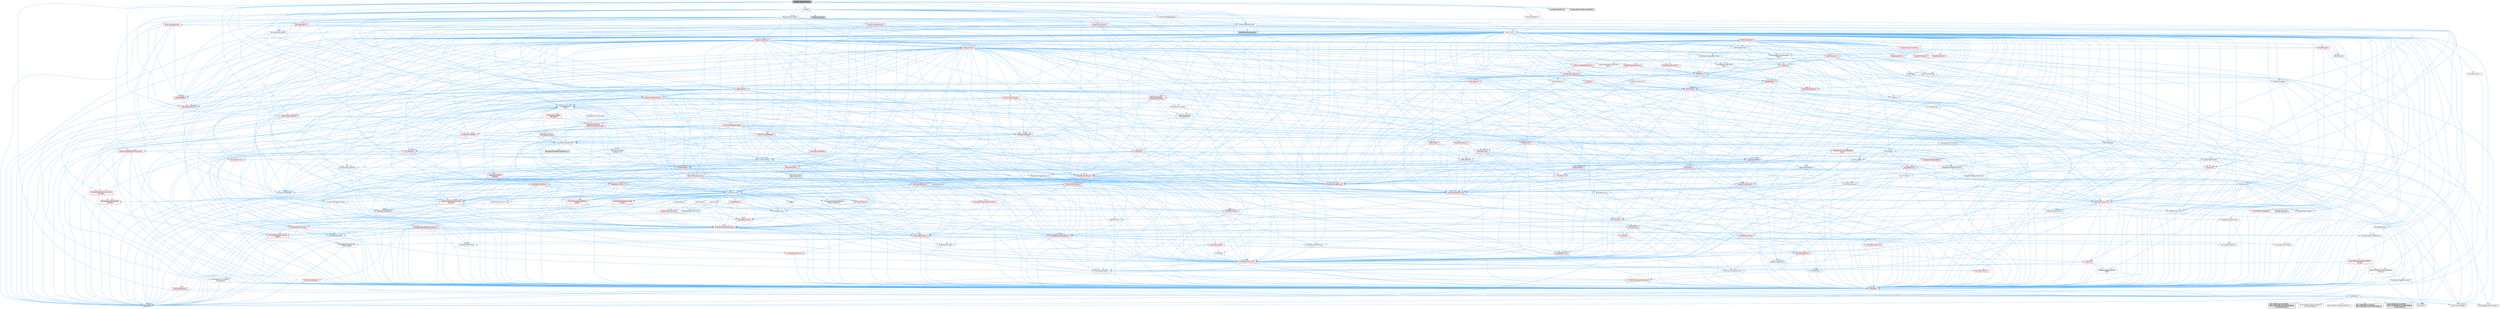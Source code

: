 digraph "K2Node_GetArrayItem.h"
{
 // INTERACTIVE_SVG=YES
 // LATEX_PDF_SIZE
  bgcolor="transparent";
  edge [fontname=Helvetica,fontsize=10,labelfontname=Helvetica,labelfontsize=10];
  node [fontname=Helvetica,fontsize=10,shape=box,height=0.2,width=0.4];
  Node1 [id="Node000001",label="K2Node_GetArrayItem.h",height=0.2,width=0.4,color="gray40", fillcolor="grey60", style="filled", fontcolor="black",tooltip=" "];
  Node1 -> Node2 [id="edge1_Node000001_Node000002",color="steelblue1",style="solid",tooltip=" "];
  Node2 [id="Node000002",label="BlueprintActionFilter.h",height=0.2,width=0.4,color="grey40", fillcolor="white", style="filled",URL="$d5/d2a/BlueprintActionFilter_8h.html",tooltip=" "];
  Node2 -> Node3 [id="edge2_Node000002_Node000003",color="steelblue1",style="solid",tooltip=" "];
  Node3 [id="Node000003",label="BlueprintGraphModule.h",height=0.2,width=0.4,color="red", fillcolor="#FFF0F0", style="filled",URL="$d8/d11/BlueprintGraphModule_8h.html",tooltip=" "];
  Node3 -> Node4 [id="edge3_Node000003_Node000004",color="steelblue1",style="solid",tooltip=" "];
  Node4 [id="Node000004",label="Containers/Array.h",height=0.2,width=0.4,color="grey40", fillcolor="white", style="filled",URL="$df/dd0/Array_8h.html",tooltip=" "];
  Node4 -> Node5 [id="edge4_Node000004_Node000005",color="steelblue1",style="solid",tooltip=" "];
  Node5 [id="Node000005",label="CoreTypes.h",height=0.2,width=0.4,color="red", fillcolor="#FFF0F0", style="filled",URL="$dc/dec/CoreTypes_8h.html",tooltip=" "];
  Node5 -> Node6 [id="edge5_Node000005_Node000006",color="steelblue1",style="solid",tooltip=" "];
  Node6 [id="Node000006",label="HAL/Platform.h",height=0.2,width=0.4,color="grey40", fillcolor="white", style="filled",URL="$d9/dd0/Platform_8h.html",tooltip=" "];
  Node6 -> Node7 [id="edge6_Node000006_Node000007",color="steelblue1",style="solid",tooltip=" "];
  Node7 [id="Node000007",label="Misc/Build.h",height=0.2,width=0.4,color="grey40", fillcolor="white", style="filled",URL="$d3/dbb/Build_8h.html",tooltip=" "];
  Node6 -> Node8 [id="edge7_Node000006_Node000008",color="steelblue1",style="solid",tooltip=" "];
  Node8 [id="Node000008",label="Misc/LargeWorldCoordinates.h",height=0.2,width=0.4,color="grey40", fillcolor="white", style="filled",URL="$d2/dcb/LargeWorldCoordinates_8h.html",tooltip=" "];
  Node6 -> Node9 [id="edge8_Node000006_Node000009",color="steelblue1",style="solid",tooltip=" "];
  Node9 [id="Node000009",label="type_traits",height=0.2,width=0.4,color="grey60", fillcolor="#E0E0E0", style="filled",tooltip=" "];
  Node6 -> Node10 [id="edge9_Node000006_Node000010",color="steelblue1",style="solid",tooltip=" "];
  Node10 [id="Node000010",label="PreprocessorHelpers.h",height=0.2,width=0.4,color="grey40", fillcolor="white", style="filled",URL="$db/ddb/PreprocessorHelpers_8h.html",tooltip=" "];
  Node6 -> Node11 [id="edge10_Node000006_Node000011",color="steelblue1",style="solid",tooltip=" "];
  Node11 [id="Node000011",label="UBT_COMPILED_PLATFORM\l/UBT_COMPILED_PLATFORMPlatform\lCompilerPreSetup.h",height=0.2,width=0.4,color="grey60", fillcolor="#E0E0E0", style="filled",tooltip=" "];
  Node6 -> Node12 [id="edge11_Node000006_Node000012",color="steelblue1",style="solid",tooltip=" "];
  Node12 [id="Node000012",label="GenericPlatform/GenericPlatform\lCompilerPreSetup.h",height=0.2,width=0.4,color="grey40", fillcolor="white", style="filled",URL="$d9/dc8/GenericPlatformCompilerPreSetup_8h.html",tooltip=" "];
  Node6 -> Node13 [id="edge12_Node000006_Node000013",color="steelblue1",style="solid",tooltip=" "];
  Node13 [id="Node000013",label="GenericPlatform/GenericPlatform.h",height=0.2,width=0.4,color="grey40", fillcolor="white", style="filled",URL="$d6/d84/GenericPlatform_8h.html",tooltip=" "];
  Node6 -> Node14 [id="edge13_Node000006_Node000014",color="steelblue1",style="solid",tooltip=" "];
  Node14 [id="Node000014",label="UBT_COMPILED_PLATFORM\l/UBT_COMPILED_PLATFORMPlatform.h",height=0.2,width=0.4,color="grey60", fillcolor="#E0E0E0", style="filled",tooltip=" "];
  Node6 -> Node15 [id="edge14_Node000006_Node000015",color="steelblue1",style="solid",tooltip=" "];
  Node15 [id="Node000015",label="UBT_COMPILED_PLATFORM\l/UBT_COMPILED_PLATFORMPlatform\lCompilerSetup.h",height=0.2,width=0.4,color="grey60", fillcolor="#E0E0E0", style="filled",tooltip=" "];
  Node4 -> Node19 [id="edge15_Node000004_Node000019",color="steelblue1",style="solid",tooltip=" "];
  Node19 [id="Node000019",label="Misc/AssertionMacros.h",height=0.2,width=0.4,color="red", fillcolor="#FFF0F0", style="filled",URL="$d0/dfa/AssertionMacros_8h.html",tooltip=" "];
  Node19 -> Node5 [id="edge16_Node000019_Node000005",color="steelblue1",style="solid",tooltip=" "];
  Node19 -> Node6 [id="edge17_Node000019_Node000006",color="steelblue1",style="solid",tooltip=" "];
  Node19 -> Node20 [id="edge18_Node000019_Node000020",color="steelblue1",style="solid",tooltip=" "];
  Node20 [id="Node000020",label="HAL/PlatformMisc.h",height=0.2,width=0.4,color="red", fillcolor="#FFF0F0", style="filled",URL="$d0/df5/PlatformMisc_8h.html",tooltip=" "];
  Node20 -> Node5 [id="edge19_Node000020_Node000005",color="steelblue1",style="solid",tooltip=" "];
  Node19 -> Node10 [id="edge20_Node000019_Node000010",color="steelblue1",style="solid",tooltip=" "];
  Node19 -> Node56 [id="edge21_Node000019_Node000056",color="steelblue1",style="solid",tooltip=" "];
  Node56 [id="Node000056",label="Templates/EnableIf.h",height=0.2,width=0.4,color="grey40", fillcolor="white", style="filled",URL="$d7/d60/EnableIf_8h.html",tooltip=" "];
  Node56 -> Node5 [id="edge22_Node000056_Node000005",color="steelblue1",style="solid",tooltip=" "];
  Node19 -> Node62 [id="edge23_Node000019_Node000062",color="steelblue1",style="solid",tooltip=" "];
  Node62 [id="Node000062",label="Misc/VarArgs.h",height=0.2,width=0.4,color="grey40", fillcolor="white", style="filled",URL="$d5/d6f/VarArgs_8h.html",tooltip=" "];
  Node62 -> Node5 [id="edge24_Node000062_Node000005",color="steelblue1",style="solid",tooltip=" "];
  Node4 -> Node70 [id="edge25_Node000004_Node000070",color="steelblue1",style="solid",tooltip=" "];
  Node70 [id="Node000070",label="Misc/IntrusiveUnsetOptional\lState.h",height=0.2,width=0.4,color="red", fillcolor="#FFF0F0", style="filled",URL="$d2/d0a/IntrusiveUnsetOptionalState_8h.html",tooltip=" "];
  Node4 -> Node72 [id="edge26_Node000004_Node000072",color="steelblue1",style="solid",tooltip=" "];
  Node72 [id="Node000072",label="Misc/ReverseIterate.h",height=0.2,width=0.4,color="red", fillcolor="#FFF0F0", style="filled",URL="$db/de3/ReverseIterate_8h.html",tooltip=" "];
  Node72 -> Node6 [id="edge27_Node000072_Node000006",color="steelblue1",style="solid",tooltip=" "];
  Node4 -> Node74 [id="edge28_Node000004_Node000074",color="steelblue1",style="solid",tooltip=" "];
  Node74 [id="Node000074",label="HAL/UnrealMemory.h",height=0.2,width=0.4,color="red", fillcolor="#FFF0F0", style="filled",URL="$d9/d96/UnrealMemory_8h.html",tooltip=" "];
  Node74 -> Node5 [id="edge29_Node000074_Node000005",color="steelblue1",style="solid",tooltip=" "];
  Node74 -> Node78 [id="edge30_Node000074_Node000078",color="steelblue1",style="solid",tooltip=" "];
  Node78 [id="Node000078",label="HAL/MemoryBase.h",height=0.2,width=0.4,color="red", fillcolor="#FFF0F0", style="filled",URL="$d6/d9f/MemoryBase_8h.html",tooltip=" "];
  Node78 -> Node5 [id="edge31_Node000078_Node000005",color="steelblue1",style="solid",tooltip=" "];
  Node78 -> Node49 [id="edge32_Node000078_Node000049",color="steelblue1",style="solid",tooltip=" "];
  Node49 [id="Node000049",label="HAL/PlatformAtomics.h",height=0.2,width=0.4,color="red", fillcolor="#FFF0F0", style="filled",URL="$d3/d36/PlatformAtomics_8h.html",tooltip=" "];
  Node49 -> Node5 [id="edge33_Node000049_Node000005",color="steelblue1",style="solid",tooltip=" "];
  Node78 -> Node32 [id="edge34_Node000078_Node000032",color="steelblue1",style="solid",tooltip=" "];
  Node32 [id="Node000032",label="HAL/PlatformCrt.h",height=0.2,width=0.4,color="red", fillcolor="#FFF0F0", style="filled",URL="$d8/d75/PlatformCrt_8h.html",tooltip=" "];
  Node78 -> Node79 [id="edge35_Node000078_Node000079",color="steelblue1",style="solid",tooltip=" "];
  Node79 [id="Node000079",label="Misc/Exec.h",height=0.2,width=0.4,color="grey40", fillcolor="white", style="filled",URL="$de/ddb/Exec_8h.html",tooltip=" "];
  Node79 -> Node5 [id="edge36_Node000079_Node000005",color="steelblue1",style="solid",tooltip=" "];
  Node79 -> Node19 [id="edge37_Node000079_Node000019",color="steelblue1",style="solid",tooltip=" "];
  Node78 -> Node80 [id="edge38_Node000078_Node000080",color="steelblue1",style="solid",tooltip=" "];
  Node80 [id="Node000080",label="Misc/OutputDevice.h",height=0.2,width=0.4,color="red", fillcolor="#FFF0F0", style="filled",URL="$d7/d32/OutputDevice_8h.html",tooltip=" "];
  Node80 -> Node27 [id="edge39_Node000080_Node000027",color="steelblue1",style="solid",tooltip=" "];
  Node27 [id="Node000027",label="CoreFwd.h",height=0.2,width=0.4,color="red", fillcolor="#FFF0F0", style="filled",URL="$d1/d1e/CoreFwd_8h.html",tooltip=" "];
  Node27 -> Node5 [id="edge40_Node000027_Node000005",color="steelblue1",style="solid",tooltip=" "];
  Node27 -> Node28 [id="edge41_Node000027_Node000028",color="steelblue1",style="solid",tooltip=" "];
  Node28 [id="Node000028",label="Containers/ContainersFwd.h",height=0.2,width=0.4,color="grey40", fillcolor="white", style="filled",URL="$d4/d0a/ContainersFwd_8h.html",tooltip=" "];
  Node28 -> Node6 [id="edge42_Node000028_Node000006",color="steelblue1",style="solid",tooltip=" "];
  Node28 -> Node5 [id="edge43_Node000028_Node000005",color="steelblue1",style="solid",tooltip=" "];
  Node28 -> Node25 [id="edge44_Node000028_Node000025",color="steelblue1",style="solid",tooltip=" "];
  Node25 [id="Node000025",label="Traits/IsContiguousContainer.h",height=0.2,width=0.4,color="red", fillcolor="#FFF0F0", style="filled",URL="$d5/d3c/IsContiguousContainer_8h.html",tooltip=" "];
  Node25 -> Node5 [id="edge45_Node000025_Node000005",color="steelblue1",style="solid",tooltip=" "];
  Node27 -> Node30 [id="edge46_Node000027_Node000030",color="steelblue1",style="solid",tooltip=" "];
  Node30 [id="Node000030",label="UObject/UObjectHierarchy\lFwd.h",height=0.2,width=0.4,color="grey40", fillcolor="white", style="filled",URL="$d3/d13/UObjectHierarchyFwd_8h.html",tooltip=" "];
  Node80 -> Node5 [id="edge47_Node000080_Node000005",color="steelblue1",style="solid",tooltip=" "];
  Node80 -> Node81 [id="edge48_Node000080_Node000081",color="steelblue1",style="solid",tooltip=" "];
  Node81 [id="Node000081",label="Logging/LogVerbosity.h",height=0.2,width=0.4,color="grey40", fillcolor="white", style="filled",URL="$d2/d8f/LogVerbosity_8h.html",tooltip=" "];
  Node81 -> Node5 [id="edge49_Node000081_Node000005",color="steelblue1",style="solid",tooltip=" "];
  Node80 -> Node62 [id="edge50_Node000080_Node000062",color="steelblue1",style="solid",tooltip=" "];
  Node74 -> Node91 [id="edge51_Node000074_Node000091",color="steelblue1",style="solid",tooltip=" "];
  Node91 [id="Node000091",label="HAL/PlatformMemory.h",height=0.2,width=0.4,color="red", fillcolor="#FFF0F0", style="filled",URL="$de/d68/PlatformMemory_8h.html",tooltip=" "];
  Node91 -> Node5 [id="edge52_Node000091_Node000005",color="steelblue1",style="solid",tooltip=" "];
  Node74 -> Node94 [id="edge53_Node000074_Node000094",color="steelblue1",style="solid",tooltip=" "];
  Node94 [id="Node000094",label="Templates/IsPointer.h",height=0.2,width=0.4,color="grey40", fillcolor="white", style="filled",URL="$d7/d05/IsPointer_8h.html",tooltip=" "];
  Node94 -> Node5 [id="edge54_Node000094_Node000005",color="steelblue1",style="solid",tooltip=" "];
  Node4 -> Node95 [id="edge55_Node000004_Node000095",color="steelblue1",style="solid",tooltip=" "];
  Node95 [id="Node000095",label="Templates/UnrealTypeTraits.h",height=0.2,width=0.4,color="red", fillcolor="#FFF0F0", style="filled",URL="$d2/d2d/UnrealTypeTraits_8h.html",tooltip=" "];
  Node95 -> Node5 [id="edge56_Node000095_Node000005",color="steelblue1",style="solid",tooltip=" "];
  Node95 -> Node94 [id="edge57_Node000095_Node000094",color="steelblue1",style="solid",tooltip=" "];
  Node95 -> Node19 [id="edge58_Node000095_Node000019",color="steelblue1",style="solid",tooltip=" "];
  Node95 -> Node87 [id="edge59_Node000095_Node000087",color="steelblue1",style="solid",tooltip=" "];
  Node87 [id="Node000087",label="Templates/AndOrNot.h",height=0.2,width=0.4,color="grey40", fillcolor="white", style="filled",URL="$db/d0a/AndOrNot_8h.html",tooltip=" "];
  Node87 -> Node5 [id="edge60_Node000087_Node000005",color="steelblue1",style="solid",tooltip=" "];
  Node95 -> Node56 [id="edge61_Node000095_Node000056",color="steelblue1",style="solid",tooltip=" "];
  Node95 -> Node96 [id="edge62_Node000095_Node000096",color="steelblue1",style="solid",tooltip=" "];
  Node96 [id="Node000096",label="Templates/IsArithmetic.h",height=0.2,width=0.4,color="grey40", fillcolor="white", style="filled",URL="$d2/d5d/IsArithmetic_8h.html",tooltip=" "];
  Node96 -> Node5 [id="edge63_Node000096_Node000005",color="steelblue1",style="solid",tooltip=" "];
  Node95 -> Node98 [id="edge64_Node000095_Node000098",color="steelblue1",style="solid",tooltip=" "];
  Node98 [id="Node000098",label="Templates/IsPODType.h",height=0.2,width=0.4,color="grey40", fillcolor="white", style="filled",URL="$d7/db1/IsPODType_8h.html",tooltip=" "];
  Node98 -> Node5 [id="edge65_Node000098_Node000005",color="steelblue1",style="solid",tooltip=" "];
  Node95 -> Node99 [id="edge66_Node000095_Node000099",color="steelblue1",style="solid",tooltip=" "];
  Node99 [id="Node000099",label="Templates/IsUECoreType.h",height=0.2,width=0.4,color="grey40", fillcolor="white", style="filled",URL="$d1/db8/IsUECoreType_8h.html",tooltip=" "];
  Node99 -> Node5 [id="edge67_Node000099_Node000005",color="steelblue1",style="solid",tooltip=" "];
  Node99 -> Node9 [id="edge68_Node000099_Node000009",color="steelblue1",style="solid",tooltip=" "];
  Node95 -> Node88 [id="edge69_Node000095_Node000088",color="steelblue1",style="solid",tooltip=" "];
  Node88 [id="Node000088",label="Templates/IsTriviallyCopy\lConstructible.h",height=0.2,width=0.4,color="grey40", fillcolor="white", style="filled",URL="$d3/d78/IsTriviallyCopyConstructible_8h.html",tooltip=" "];
  Node88 -> Node5 [id="edge70_Node000088_Node000005",color="steelblue1",style="solid",tooltip=" "];
  Node88 -> Node9 [id="edge71_Node000088_Node000009",color="steelblue1",style="solid",tooltip=" "];
  Node4 -> Node100 [id="edge72_Node000004_Node000100",color="steelblue1",style="solid",tooltip=" "];
  Node100 [id="Node000100",label="Templates/UnrealTemplate.h",height=0.2,width=0.4,color="red", fillcolor="#FFF0F0", style="filled",URL="$d4/d24/UnrealTemplate_8h.html",tooltip=" "];
  Node100 -> Node5 [id="edge73_Node000100_Node000005",color="steelblue1",style="solid",tooltip=" "];
  Node100 -> Node94 [id="edge74_Node000100_Node000094",color="steelblue1",style="solid",tooltip=" "];
  Node100 -> Node74 [id="edge75_Node000100_Node000074",color="steelblue1",style="solid",tooltip=" "];
  Node100 -> Node95 [id="edge76_Node000100_Node000095",color="steelblue1",style="solid",tooltip=" "];
  Node100 -> Node103 [id="edge77_Node000100_Node000103",color="steelblue1",style="solid",tooltip=" "];
  Node103 [id="Node000103",label="Templates/RemoveReference.h",height=0.2,width=0.4,color="grey40", fillcolor="white", style="filled",URL="$da/dbe/RemoveReference_8h.html",tooltip=" "];
  Node103 -> Node5 [id="edge78_Node000103_Node000005",color="steelblue1",style="solid",tooltip=" "];
  Node100 -> Node64 [id="edge79_Node000100_Node000064",color="steelblue1",style="solid",tooltip=" "];
  Node64 [id="Node000064",label="Templates/Requires.h",height=0.2,width=0.4,color="grey40", fillcolor="white", style="filled",URL="$dc/d96/Requires_8h.html",tooltip=" "];
  Node64 -> Node56 [id="edge80_Node000064_Node000056",color="steelblue1",style="solid",tooltip=" "];
  Node64 -> Node9 [id="edge81_Node000064_Node000009",color="steelblue1",style="solid",tooltip=" "];
  Node100 -> Node104 [id="edge82_Node000100_Node000104",color="steelblue1",style="solid",tooltip=" "];
  Node104 [id="Node000104",label="Templates/TypeCompatible\lBytes.h",height=0.2,width=0.4,color="red", fillcolor="#FFF0F0", style="filled",URL="$df/d0a/TypeCompatibleBytes_8h.html",tooltip=" "];
  Node104 -> Node5 [id="edge83_Node000104_Node000005",color="steelblue1",style="solid",tooltip=" "];
  Node104 -> Node9 [id="edge84_Node000104_Node000009",color="steelblue1",style="solid",tooltip=" "];
  Node100 -> Node25 [id="edge85_Node000100_Node000025",color="steelblue1",style="solid",tooltip=" "];
  Node100 -> Node9 [id="edge86_Node000100_Node000009",color="steelblue1",style="solid",tooltip=" "];
  Node4 -> Node106 [id="edge87_Node000004_Node000106",color="steelblue1",style="solid",tooltip=" "];
  Node106 [id="Node000106",label="Containers/AllowShrinking.h",height=0.2,width=0.4,color="grey40", fillcolor="white", style="filled",URL="$d7/d1a/AllowShrinking_8h.html",tooltip=" "];
  Node106 -> Node5 [id="edge88_Node000106_Node000005",color="steelblue1",style="solid",tooltip=" "];
  Node4 -> Node107 [id="edge89_Node000004_Node000107",color="steelblue1",style="solid",tooltip=" "];
  Node107 [id="Node000107",label="Containers/ContainerAllocation\lPolicies.h",height=0.2,width=0.4,color="red", fillcolor="#FFF0F0", style="filled",URL="$d7/dff/ContainerAllocationPolicies_8h.html",tooltip=" "];
  Node107 -> Node5 [id="edge90_Node000107_Node000005",color="steelblue1",style="solid",tooltip=" "];
  Node107 -> Node107 [id="edge91_Node000107_Node000107",color="steelblue1",style="solid",tooltip=" "];
  Node107 -> Node109 [id="edge92_Node000107_Node000109",color="steelblue1",style="solid",tooltip=" "];
  Node109 [id="Node000109",label="HAL/PlatformMath.h",height=0.2,width=0.4,color="red", fillcolor="#FFF0F0", style="filled",URL="$dc/d53/PlatformMath_8h.html",tooltip=" "];
  Node109 -> Node5 [id="edge93_Node000109_Node000005",color="steelblue1",style="solid",tooltip=" "];
  Node107 -> Node74 [id="edge94_Node000107_Node000074",color="steelblue1",style="solid",tooltip=" "];
  Node107 -> Node42 [id="edge95_Node000107_Node000042",color="steelblue1",style="solid",tooltip=" "];
  Node42 [id="Node000042",label="Math/NumericLimits.h",height=0.2,width=0.4,color="grey40", fillcolor="white", style="filled",URL="$df/d1b/NumericLimits_8h.html",tooltip=" "];
  Node42 -> Node5 [id="edge96_Node000042_Node000005",color="steelblue1",style="solid",tooltip=" "];
  Node107 -> Node19 [id="edge97_Node000107_Node000019",color="steelblue1",style="solid",tooltip=" "];
  Node107 -> Node118 [id="edge98_Node000107_Node000118",color="steelblue1",style="solid",tooltip=" "];
  Node118 [id="Node000118",label="Templates/MemoryOps.h",height=0.2,width=0.4,color="red", fillcolor="#FFF0F0", style="filled",URL="$db/dea/MemoryOps_8h.html",tooltip=" "];
  Node118 -> Node5 [id="edge99_Node000118_Node000005",color="steelblue1",style="solid",tooltip=" "];
  Node118 -> Node74 [id="edge100_Node000118_Node000074",color="steelblue1",style="solid",tooltip=" "];
  Node118 -> Node89 [id="edge101_Node000118_Node000089",color="steelblue1",style="solid",tooltip=" "];
  Node89 [id="Node000089",label="Templates/IsTriviallyCopy\lAssignable.h",height=0.2,width=0.4,color="grey40", fillcolor="white", style="filled",URL="$d2/df2/IsTriviallyCopyAssignable_8h.html",tooltip=" "];
  Node89 -> Node5 [id="edge102_Node000089_Node000005",color="steelblue1",style="solid",tooltip=" "];
  Node89 -> Node9 [id="edge103_Node000089_Node000009",color="steelblue1",style="solid",tooltip=" "];
  Node118 -> Node88 [id="edge104_Node000118_Node000088",color="steelblue1",style="solid",tooltip=" "];
  Node118 -> Node64 [id="edge105_Node000118_Node000064",color="steelblue1",style="solid",tooltip=" "];
  Node118 -> Node95 [id="edge106_Node000118_Node000095",color="steelblue1",style="solid",tooltip=" "];
  Node118 -> Node9 [id="edge107_Node000118_Node000009",color="steelblue1",style="solid",tooltip=" "];
  Node107 -> Node104 [id="edge108_Node000107_Node000104",color="steelblue1",style="solid",tooltip=" "];
  Node107 -> Node9 [id="edge109_Node000107_Node000009",color="steelblue1",style="solid",tooltip=" "];
  Node4 -> Node119 [id="edge110_Node000004_Node000119",color="steelblue1",style="solid",tooltip=" "];
  Node119 [id="Node000119",label="Containers/ContainerElement\lTypeCompatibility.h",height=0.2,width=0.4,color="grey40", fillcolor="white", style="filled",URL="$df/ddf/ContainerElementTypeCompatibility_8h.html",tooltip=" "];
  Node119 -> Node5 [id="edge111_Node000119_Node000005",color="steelblue1",style="solid",tooltip=" "];
  Node119 -> Node95 [id="edge112_Node000119_Node000095",color="steelblue1",style="solid",tooltip=" "];
  Node4 -> Node120 [id="edge113_Node000004_Node000120",color="steelblue1",style="solid",tooltip=" "];
  Node120 [id="Node000120",label="Serialization/Archive.h",height=0.2,width=0.4,color="red", fillcolor="#FFF0F0", style="filled",URL="$d7/d3b/Archive_8h.html",tooltip=" "];
  Node120 -> Node27 [id="edge114_Node000120_Node000027",color="steelblue1",style="solid",tooltip=" "];
  Node120 -> Node5 [id="edge115_Node000120_Node000005",color="steelblue1",style="solid",tooltip=" "];
  Node120 -> Node121 [id="edge116_Node000120_Node000121",color="steelblue1",style="solid",tooltip=" "];
  Node121 [id="Node000121",label="HAL/PlatformProperties.h",height=0.2,width=0.4,color="red", fillcolor="#FFF0F0", style="filled",URL="$d9/db0/PlatformProperties_8h.html",tooltip=" "];
  Node121 -> Node5 [id="edge117_Node000121_Node000005",color="steelblue1",style="solid",tooltip=" "];
  Node120 -> Node124 [id="edge118_Node000120_Node000124",color="steelblue1",style="solid",tooltip=" "];
  Node124 [id="Node000124",label="Internationalization\l/TextNamespaceFwd.h",height=0.2,width=0.4,color="grey40", fillcolor="white", style="filled",URL="$d8/d97/TextNamespaceFwd_8h.html",tooltip=" "];
  Node124 -> Node5 [id="edge119_Node000124_Node000005",color="steelblue1",style="solid",tooltip=" "];
  Node120 -> Node19 [id="edge120_Node000120_Node000019",color="steelblue1",style="solid",tooltip=" "];
  Node120 -> Node7 [id="edge121_Node000120_Node000007",color="steelblue1",style="solid",tooltip=" "];
  Node120 -> Node125 [id="edge122_Node000120_Node000125",color="steelblue1",style="solid",tooltip=" "];
  Node125 [id="Node000125",label="Misc/EngineVersionBase.h",height=0.2,width=0.4,color="grey40", fillcolor="white", style="filled",URL="$d5/d2b/EngineVersionBase_8h.html",tooltip=" "];
  Node125 -> Node5 [id="edge123_Node000125_Node000005",color="steelblue1",style="solid",tooltip=" "];
  Node120 -> Node62 [id="edge124_Node000120_Node000062",color="steelblue1",style="solid",tooltip=" "];
  Node120 -> Node56 [id="edge125_Node000120_Node000056",color="steelblue1",style="solid",tooltip=" "];
  Node120 -> Node128 [id="edge126_Node000120_Node000128",color="steelblue1",style="solid",tooltip=" "];
  Node128 [id="Node000128",label="Templates/IsEnumClass.h",height=0.2,width=0.4,color="grey40", fillcolor="white", style="filled",URL="$d7/d15/IsEnumClass_8h.html",tooltip=" "];
  Node128 -> Node5 [id="edge127_Node000128_Node000005",color="steelblue1",style="solid",tooltip=" "];
  Node128 -> Node87 [id="edge128_Node000128_Node000087",color="steelblue1",style="solid",tooltip=" "];
  Node120 -> Node100 [id="edge129_Node000120_Node000100",color="steelblue1",style="solid",tooltip=" "];
  Node120 -> Node129 [id="edge130_Node000120_Node000129",color="steelblue1",style="solid",tooltip=" "];
  Node129 [id="Node000129",label="UObject/ObjectVersion.h",height=0.2,width=0.4,color="grey40", fillcolor="white", style="filled",URL="$da/d63/ObjectVersion_8h.html",tooltip=" "];
  Node129 -> Node5 [id="edge131_Node000129_Node000005",color="steelblue1",style="solid",tooltip=" "];
  Node4 -> Node130 [id="edge132_Node000004_Node000130",color="steelblue1",style="solid",tooltip=" "];
  Node130 [id="Node000130",label="Serialization/MemoryImage\lWriter.h",height=0.2,width=0.4,color="red", fillcolor="#FFF0F0", style="filled",URL="$d0/d08/MemoryImageWriter_8h.html",tooltip=" "];
  Node130 -> Node5 [id="edge133_Node000130_Node000005",color="steelblue1",style="solid",tooltip=" "];
  Node4 -> Node144 [id="edge134_Node000004_Node000144",color="steelblue1",style="solid",tooltip=" "];
  Node144 [id="Node000144",label="Algo/Heapify.h",height=0.2,width=0.4,color="grey40", fillcolor="white", style="filled",URL="$d0/d2a/Heapify_8h.html",tooltip=" "];
  Node144 -> Node145 [id="edge135_Node000144_Node000145",color="steelblue1",style="solid",tooltip=" "];
  Node145 [id="Node000145",label="Algo/Impl/BinaryHeap.h",height=0.2,width=0.4,color="red", fillcolor="#FFF0F0", style="filled",URL="$d7/da3/Algo_2Impl_2BinaryHeap_8h.html",tooltip=" "];
  Node145 -> Node146 [id="edge136_Node000145_Node000146",color="steelblue1",style="solid",tooltip=" "];
  Node146 [id="Node000146",label="Templates/Invoke.h",height=0.2,width=0.4,color="red", fillcolor="#FFF0F0", style="filled",URL="$d7/deb/Invoke_8h.html",tooltip=" "];
  Node146 -> Node5 [id="edge137_Node000146_Node000005",color="steelblue1",style="solid",tooltip=" "];
  Node146 -> Node100 [id="edge138_Node000146_Node000100",color="steelblue1",style="solid",tooltip=" "];
  Node146 -> Node9 [id="edge139_Node000146_Node000009",color="steelblue1",style="solid",tooltip=" "];
  Node145 -> Node9 [id="edge140_Node000145_Node000009",color="steelblue1",style="solid",tooltip=" "];
  Node144 -> Node150 [id="edge141_Node000144_Node000150",color="steelblue1",style="solid",tooltip=" "];
  Node150 [id="Node000150",label="Templates/IdentityFunctor.h",height=0.2,width=0.4,color="grey40", fillcolor="white", style="filled",URL="$d7/d2e/IdentityFunctor_8h.html",tooltip=" "];
  Node150 -> Node6 [id="edge142_Node000150_Node000006",color="steelblue1",style="solid",tooltip=" "];
  Node144 -> Node146 [id="edge143_Node000144_Node000146",color="steelblue1",style="solid",tooltip=" "];
  Node144 -> Node151 [id="edge144_Node000144_Node000151",color="steelblue1",style="solid",tooltip=" "];
  Node151 [id="Node000151",label="Templates/Less.h",height=0.2,width=0.4,color="grey40", fillcolor="white", style="filled",URL="$de/dc8/Less_8h.html",tooltip=" "];
  Node151 -> Node5 [id="edge145_Node000151_Node000005",color="steelblue1",style="solid",tooltip=" "];
  Node151 -> Node100 [id="edge146_Node000151_Node000100",color="steelblue1",style="solid",tooltip=" "];
  Node144 -> Node100 [id="edge147_Node000144_Node000100",color="steelblue1",style="solid",tooltip=" "];
  Node4 -> Node152 [id="edge148_Node000004_Node000152",color="steelblue1",style="solid",tooltip=" "];
  Node152 [id="Node000152",label="Algo/HeapSort.h",height=0.2,width=0.4,color="grey40", fillcolor="white", style="filled",URL="$d3/d92/HeapSort_8h.html",tooltip=" "];
  Node152 -> Node145 [id="edge149_Node000152_Node000145",color="steelblue1",style="solid",tooltip=" "];
  Node152 -> Node150 [id="edge150_Node000152_Node000150",color="steelblue1",style="solid",tooltip=" "];
  Node152 -> Node151 [id="edge151_Node000152_Node000151",color="steelblue1",style="solid",tooltip=" "];
  Node152 -> Node100 [id="edge152_Node000152_Node000100",color="steelblue1",style="solid",tooltip=" "];
  Node4 -> Node153 [id="edge153_Node000004_Node000153",color="steelblue1",style="solid",tooltip=" "];
  Node153 [id="Node000153",label="Algo/IsHeap.h",height=0.2,width=0.4,color="grey40", fillcolor="white", style="filled",URL="$de/d32/IsHeap_8h.html",tooltip=" "];
  Node153 -> Node145 [id="edge154_Node000153_Node000145",color="steelblue1",style="solid",tooltip=" "];
  Node153 -> Node150 [id="edge155_Node000153_Node000150",color="steelblue1",style="solid",tooltip=" "];
  Node153 -> Node146 [id="edge156_Node000153_Node000146",color="steelblue1",style="solid",tooltip=" "];
  Node153 -> Node151 [id="edge157_Node000153_Node000151",color="steelblue1",style="solid",tooltip=" "];
  Node153 -> Node100 [id="edge158_Node000153_Node000100",color="steelblue1",style="solid",tooltip=" "];
  Node4 -> Node145 [id="edge159_Node000004_Node000145",color="steelblue1",style="solid",tooltip=" "];
  Node4 -> Node154 [id="edge160_Node000004_Node000154",color="steelblue1",style="solid",tooltip=" "];
  Node154 [id="Node000154",label="Algo/StableSort.h",height=0.2,width=0.4,color="red", fillcolor="#FFF0F0", style="filled",URL="$d7/d3c/StableSort_8h.html",tooltip=" "];
  Node154 -> Node150 [id="edge161_Node000154_Node000150",color="steelblue1",style="solid",tooltip=" "];
  Node154 -> Node146 [id="edge162_Node000154_Node000146",color="steelblue1",style="solid",tooltip=" "];
  Node154 -> Node151 [id="edge163_Node000154_Node000151",color="steelblue1",style="solid",tooltip=" "];
  Node154 -> Node100 [id="edge164_Node000154_Node000100",color="steelblue1",style="solid",tooltip=" "];
  Node4 -> Node157 [id="edge165_Node000004_Node000157",color="steelblue1",style="solid",tooltip=" "];
  Node157 [id="Node000157",label="Concepts/GetTypeHashable.h",height=0.2,width=0.4,color="grey40", fillcolor="white", style="filled",URL="$d3/da2/GetTypeHashable_8h.html",tooltip=" "];
  Node157 -> Node5 [id="edge166_Node000157_Node000005",color="steelblue1",style="solid",tooltip=" "];
  Node157 -> Node135 [id="edge167_Node000157_Node000135",color="steelblue1",style="solid",tooltip=" "];
  Node135 [id="Node000135",label="Templates/TypeHash.h",height=0.2,width=0.4,color="red", fillcolor="#FFF0F0", style="filled",URL="$d1/d62/TypeHash_8h.html",tooltip=" "];
  Node135 -> Node5 [id="edge168_Node000135_Node000005",color="steelblue1",style="solid",tooltip=" "];
  Node135 -> Node64 [id="edge169_Node000135_Node000064",color="steelblue1",style="solid",tooltip=" "];
  Node135 -> Node136 [id="edge170_Node000135_Node000136",color="steelblue1",style="solid",tooltip=" "];
  Node136 [id="Node000136",label="Misc/Crc.h",height=0.2,width=0.4,color="red", fillcolor="#FFF0F0", style="filled",URL="$d4/dd2/Crc_8h.html",tooltip=" "];
  Node136 -> Node5 [id="edge171_Node000136_Node000005",color="steelblue1",style="solid",tooltip=" "];
  Node136 -> Node76 [id="edge172_Node000136_Node000076",color="steelblue1",style="solid",tooltip=" "];
  Node76 [id="Node000076",label="HAL/PlatformString.h",height=0.2,width=0.4,color="red", fillcolor="#FFF0F0", style="filled",URL="$db/db5/PlatformString_8h.html",tooltip=" "];
  Node76 -> Node5 [id="edge173_Node000076_Node000005",color="steelblue1",style="solid",tooltip=" "];
  Node136 -> Node19 [id="edge174_Node000136_Node000019",color="steelblue1",style="solid",tooltip=" "];
  Node136 -> Node137 [id="edge175_Node000136_Node000137",color="steelblue1",style="solid",tooltip=" "];
  Node137 [id="Node000137",label="Misc/CString.h",height=0.2,width=0.4,color="red", fillcolor="#FFF0F0", style="filled",URL="$d2/d49/CString_8h.html",tooltip=" "];
  Node137 -> Node5 [id="edge176_Node000137_Node000005",color="steelblue1",style="solid",tooltip=" "];
  Node137 -> Node32 [id="edge177_Node000137_Node000032",color="steelblue1",style="solid",tooltip=" "];
  Node137 -> Node76 [id="edge178_Node000137_Node000076",color="steelblue1",style="solid",tooltip=" "];
  Node137 -> Node19 [id="edge179_Node000137_Node000019",color="steelblue1",style="solid",tooltip=" "];
  Node137 -> Node138 [id="edge180_Node000137_Node000138",color="steelblue1",style="solid",tooltip=" "];
  Node138 [id="Node000138",label="Misc/Char.h",height=0.2,width=0.4,color="red", fillcolor="#FFF0F0", style="filled",URL="$d0/d58/Char_8h.html",tooltip=" "];
  Node138 -> Node5 [id="edge181_Node000138_Node000005",color="steelblue1",style="solid",tooltip=" "];
  Node138 -> Node9 [id="edge182_Node000138_Node000009",color="steelblue1",style="solid",tooltip=" "];
  Node137 -> Node62 [id="edge183_Node000137_Node000062",color="steelblue1",style="solid",tooltip=" "];
  Node136 -> Node138 [id="edge184_Node000136_Node000138",color="steelblue1",style="solid",tooltip=" "];
  Node136 -> Node95 [id="edge185_Node000136_Node000095",color="steelblue1",style="solid",tooltip=" "];
  Node135 -> Node9 [id="edge186_Node000135_Node000009",color="steelblue1",style="solid",tooltip=" "];
  Node4 -> Node150 [id="edge187_Node000004_Node000150",color="steelblue1",style="solid",tooltip=" "];
  Node4 -> Node146 [id="edge188_Node000004_Node000146",color="steelblue1",style="solid",tooltip=" "];
  Node4 -> Node151 [id="edge189_Node000004_Node000151",color="steelblue1",style="solid",tooltip=" "];
  Node4 -> Node158 [id="edge190_Node000004_Node000158",color="steelblue1",style="solid",tooltip=" "];
  Node158 [id="Node000158",label="Templates/LosesQualifiers\lFromTo.h",height=0.2,width=0.4,color="red", fillcolor="#FFF0F0", style="filled",URL="$d2/db3/LosesQualifiersFromTo_8h.html",tooltip=" "];
  Node158 -> Node9 [id="edge191_Node000158_Node000009",color="steelblue1",style="solid",tooltip=" "];
  Node4 -> Node64 [id="edge192_Node000004_Node000064",color="steelblue1",style="solid",tooltip=" "];
  Node4 -> Node159 [id="edge193_Node000004_Node000159",color="steelblue1",style="solid",tooltip=" "];
  Node159 [id="Node000159",label="Templates/Sorting.h",height=0.2,width=0.4,color="red", fillcolor="#FFF0F0", style="filled",URL="$d3/d9e/Sorting_8h.html",tooltip=" "];
  Node159 -> Node5 [id="edge194_Node000159_Node000005",color="steelblue1",style="solid",tooltip=" "];
  Node159 -> Node109 [id="edge195_Node000159_Node000109",color="steelblue1",style="solid",tooltip=" "];
  Node159 -> Node151 [id="edge196_Node000159_Node000151",color="steelblue1",style="solid",tooltip=" "];
  Node4 -> Node163 [id="edge197_Node000004_Node000163",color="steelblue1",style="solid",tooltip=" "];
  Node163 [id="Node000163",label="Templates/AlignmentTemplates.h",height=0.2,width=0.4,color="red", fillcolor="#FFF0F0", style="filled",URL="$dd/d32/AlignmentTemplates_8h.html",tooltip=" "];
  Node163 -> Node5 [id="edge198_Node000163_Node000005",color="steelblue1",style="solid",tooltip=" "];
  Node163 -> Node94 [id="edge199_Node000163_Node000094",color="steelblue1",style="solid",tooltip=" "];
  Node4 -> Node23 [id="edge200_Node000004_Node000023",color="steelblue1",style="solid",tooltip=" "];
  Node23 [id="Node000023",label="Traits/ElementType.h",height=0.2,width=0.4,color="red", fillcolor="#FFF0F0", style="filled",URL="$d5/d4f/ElementType_8h.html",tooltip=" "];
  Node23 -> Node6 [id="edge201_Node000023_Node000006",color="steelblue1",style="solid",tooltip=" "];
  Node23 -> Node9 [id="edge202_Node000023_Node000009",color="steelblue1",style="solid",tooltip=" "];
  Node4 -> Node115 [id="edge203_Node000004_Node000115",color="steelblue1",style="solid",tooltip=" "];
  Node115 [id="Node000115",label="limits",height=0.2,width=0.4,color="grey60", fillcolor="#E0E0E0", style="filled",tooltip=" "];
  Node4 -> Node9 [id="edge204_Node000004_Node000009",color="steelblue1",style="solid",tooltip=" "];
  Node3 -> Node164 [id="edge205_Node000003_Node000164",color="steelblue1",style="solid",tooltip=" "];
  Node164 [id="Node000164",label="CoreMinimal.h",height=0.2,width=0.4,color="grey40", fillcolor="white", style="filled",URL="$d7/d67/CoreMinimal_8h.html",tooltip=" "];
  Node164 -> Node5 [id="edge206_Node000164_Node000005",color="steelblue1",style="solid",tooltip=" "];
  Node164 -> Node27 [id="edge207_Node000164_Node000027",color="steelblue1",style="solid",tooltip=" "];
  Node164 -> Node30 [id="edge208_Node000164_Node000030",color="steelblue1",style="solid",tooltip=" "];
  Node164 -> Node28 [id="edge209_Node000164_Node000028",color="steelblue1",style="solid",tooltip=" "];
  Node164 -> Node62 [id="edge210_Node000164_Node000062",color="steelblue1",style="solid",tooltip=" "];
  Node164 -> Node81 [id="edge211_Node000164_Node000081",color="steelblue1",style="solid",tooltip=" "];
  Node164 -> Node80 [id="edge212_Node000164_Node000080",color="steelblue1",style="solid",tooltip=" "];
  Node164 -> Node32 [id="edge213_Node000164_Node000032",color="steelblue1",style="solid",tooltip=" "];
  Node164 -> Node20 [id="edge214_Node000164_Node000020",color="steelblue1",style="solid",tooltip=" "];
  Node164 -> Node19 [id="edge215_Node000164_Node000019",color="steelblue1",style="solid",tooltip=" "];
  Node164 -> Node94 [id="edge216_Node000164_Node000094",color="steelblue1",style="solid",tooltip=" "];
  Node164 -> Node91 [id="edge217_Node000164_Node000091",color="steelblue1",style="solid",tooltip=" "];
  Node164 -> Node49 [id="edge218_Node000164_Node000049",color="steelblue1",style="solid",tooltip=" "];
  Node164 -> Node79 [id="edge219_Node000164_Node000079",color="steelblue1",style="solid",tooltip=" "];
  Node164 -> Node78 [id="edge220_Node000164_Node000078",color="steelblue1",style="solid",tooltip=" "];
  Node164 -> Node74 [id="edge221_Node000164_Node000074",color="steelblue1",style="solid",tooltip=" "];
  Node164 -> Node96 [id="edge222_Node000164_Node000096",color="steelblue1",style="solid",tooltip=" "];
  Node164 -> Node87 [id="edge223_Node000164_Node000087",color="steelblue1",style="solid",tooltip=" "];
  Node164 -> Node98 [id="edge224_Node000164_Node000098",color="steelblue1",style="solid",tooltip=" "];
  Node164 -> Node99 [id="edge225_Node000164_Node000099",color="steelblue1",style="solid",tooltip=" "];
  Node164 -> Node88 [id="edge226_Node000164_Node000088",color="steelblue1",style="solid",tooltip=" "];
  Node164 -> Node95 [id="edge227_Node000164_Node000095",color="steelblue1",style="solid",tooltip=" "];
  Node164 -> Node56 [id="edge228_Node000164_Node000056",color="steelblue1",style="solid",tooltip=" "];
  Node164 -> Node103 [id="edge229_Node000164_Node000103",color="steelblue1",style="solid",tooltip=" "];
  Node164 -> Node165 [id="edge230_Node000164_Node000165",color="steelblue1",style="solid",tooltip=" "];
  Node165 [id="Node000165",label="Templates/IntegralConstant.h",height=0.2,width=0.4,color="grey40", fillcolor="white", style="filled",URL="$db/d1b/IntegralConstant_8h.html",tooltip=" "];
  Node165 -> Node5 [id="edge231_Node000165_Node000005",color="steelblue1",style="solid",tooltip=" "];
  Node164 -> Node166 [id="edge232_Node000164_Node000166",color="steelblue1",style="solid",tooltip=" "];
  Node166 [id="Node000166",label="Templates/IsClass.h",height=0.2,width=0.4,color="grey40", fillcolor="white", style="filled",URL="$db/dcb/IsClass_8h.html",tooltip=" "];
  Node166 -> Node5 [id="edge233_Node000166_Node000005",color="steelblue1",style="solid",tooltip=" "];
  Node164 -> Node104 [id="edge234_Node000164_Node000104",color="steelblue1",style="solid",tooltip=" "];
  Node164 -> Node25 [id="edge235_Node000164_Node000025",color="steelblue1",style="solid",tooltip=" "];
  Node164 -> Node100 [id="edge236_Node000164_Node000100",color="steelblue1",style="solid",tooltip=" "];
  Node164 -> Node42 [id="edge237_Node000164_Node000042",color="steelblue1",style="solid",tooltip=" "];
  Node164 -> Node109 [id="edge238_Node000164_Node000109",color="steelblue1",style="solid",tooltip=" "];
  Node164 -> Node89 [id="edge239_Node000164_Node000089",color="steelblue1",style="solid",tooltip=" "];
  Node164 -> Node118 [id="edge240_Node000164_Node000118",color="steelblue1",style="solid",tooltip=" "];
  Node164 -> Node107 [id="edge241_Node000164_Node000107",color="steelblue1",style="solid",tooltip=" "];
  Node164 -> Node128 [id="edge242_Node000164_Node000128",color="steelblue1",style="solid",tooltip=" "];
  Node164 -> Node121 [id="edge243_Node000164_Node000121",color="steelblue1",style="solid",tooltip=" "];
  Node164 -> Node125 [id="edge244_Node000164_Node000125",color="steelblue1",style="solid",tooltip=" "];
  Node164 -> Node124 [id="edge245_Node000164_Node000124",color="steelblue1",style="solid",tooltip=" "];
  Node164 -> Node120 [id="edge246_Node000164_Node000120",color="steelblue1",style="solid",tooltip=" "];
  Node164 -> Node151 [id="edge247_Node000164_Node000151",color="steelblue1",style="solid",tooltip=" "];
  Node164 -> Node159 [id="edge248_Node000164_Node000159",color="steelblue1",style="solid",tooltip=" "];
  Node164 -> Node138 [id="edge249_Node000164_Node000138",color="steelblue1",style="solid",tooltip=" "];
  Node164 -> Node167 [id="edge250_Node000164_Node000167",color="steelblue1",style="solid",tooltip=" "];
  Node167 [id="Node000167",label="GenericPlatform/GenericPlatform\lStricmp.h",height=0.2,width=0.4,color="grey40", fillcolor="white", style="filled",URL="$d2/d86/GenericPlatformStricmp_8h.html",tooltip=" "];
  Node167 -> Node5 [id="edge251_Node000167_Node000005",color="steelblue1",style="solid",tooltip=" "];
  Node164 -> Node168 [id="edge252_Node000164_Node000168",color="steelblue1",style="solid",tooltip=" "];
  Node168 [id="Node000168",label="GenericPlatform/GenericPlatform\lString.h",height=0.2,width=0.4,color="red", fillcolor="#FFF0F0", style="filled",URL="$dd/d20/GenericPlatformString_8h.html",tooltip=" "];
  Node168 -> Node5 [id="edge253_Node000168_Node000005",color="steelblue1",style="solid",tooltip=" "];
  Node168 -> Node167 [id="edge254_Node000168_Node000167",color="steelblue1",style="solid",tooltip=" "];
  Node168 -> Node56 [id="edge255_Node000168_Node000056",color="steelblue1",style="solid",tooltip=" "];
  Node168 -> Node9 [id="edge256_Node000168_Node000009",color="steelblue1",style="solid",tooltip=" "];
  Node164 -> Node76 [id="edge257_Node000164_Node000076",color="steelblue1",style="solid",tooltip=" "];
  Node164 -> Node137 [id="edge258_Node000164_Node000137",color="steelblue1",style="solid",tooltip=" "];
  Node164 -> Node136 [id="edge259_Node000164_Node000136",color="steelblue1",style="solid",tooltip=" "];
  Node164 -> Node162 [id="edge260_Node000164_Node000162",color="steelblue1",style="solid",tooltip=" "];
  Node162 [id="Node000162",label="Math/UnrealMathUtility.h",height=0.2,width=0.4,color="red", fillcolor="#FFF0F0", style="filled",URL="$db/db8/UnrealMathUtility_8h.html",tooltip=" "];
  Node162 -> Node5 [id="edge261_Node000162_Node000005",color="steelblue1",style="solid",tooltip=" "];
  Node162 -> Node19 [id="edge262_Node000162_Node000019",color="steelblue1",style="solid",tooltip=" "];
  Node162 -> Node109 [id="edge263_Node000162_Node000109",color="steelblue1",style="solid",tooltip=" "];
  Node162 -> Node64 [id="edge264_Node000162_Node000064",color="steelblue1",style="solid",tooltip=" "];
  Node164 -> Node171 [id="edge265_Node000164_Node000171",color="steelblue1",style="solid",tooltip=" "];
  Node171 [id="Node000171",label="Containers/UnrealString.h",height=0.2,width=0.4,color="red", fillcolor="#FFF0F0", style="filled",URL="$d5/dba/UnrealString_8h.html",tooltip=" "];
  Node164 -> Node4 [id="edge266_Node000164_Node000004",color="steelblue1",style="solid",tooltip=" "];
  Node164 -> Node175 [id="edge267_Node000164_Node000175",color="steelblue1",style="solid",tooltip=" "];
  Node175 [id="Node000175",label="Misc/FrameNumber.h",height=0.2,width=0.4,color="grey40", fillcolor="white", style="filled",URL="$dd/dbd/FrameNumber_8h.html",tooltip=" "];
  Node175 -> Node5 [id="edge268_Node000175_Node000005",color="steelblue1",style="solid",tooltip=" "];
  Node175 -> Node42 [id="edge269_Node000175_Node000042",color="steelblue1",style="solid",tooltip=" "];
  Node175 -> Node162 [id="edge270_Node000175_Node000162",color="steelblue1",style="solid",tooltip=" "];
  Node175 -> Node56 [id="edge271_Node000175_Node000056",color="steelblue1",style="solid",tooltip=" "];
  Node175 -> Node95 [id="edge272_Node000175_Node000095",color="steelblue1",style="solid",tooltip=" "];
  Node164 -> Node176 [id="edge273_Node000164_Node000176",color="steelblue1",style="solid",tooltip=" "];
  Node176 [id="Node000176",label="Misc/Timespan.h",height=0.2,width=0.4,color="grey40", fillcolor="white", style="filled",URL="$da/dd9/Timespan_8h.html",tooltip=" "];
  Node176 -> Node5 [id="edge274_Node000176_Node000005",color="steelblue1",style="solid",tooltip=" "];
  Node176 -> Node177 [id="edge275_Node000176_Node000177",color="steelblue1",style="solid",tooltip=" "];
  Node177 [id="Node000177",label="Math/Interval.h",height=0.2,width=0.4,color="grey40", fillcolor="white", style="filled",URL="$d1/d55/Interval_8h.html",tooltip=" "];
  Node177 -> Node5 [id="edge276_Node000177_Node000005",color="steelblue1",style="solid",tooltip=" "];
  Node177 -> Node96 [id="edge277_Node000177_Node000096",color="steelblue1",style="solid",tooltip=" "];
  Node177 -> Node95 [id="edge278_Node000177_Node000095",color="steelblue1",style="solid",tooltip=" "];
  Node177 -> Node42 [id="edge279_Node000177_Node000042",color="steelblue1",style="solid",tooltip=" "];
  Node177 -> Node162 [id="edge280_Node000177_Node000162",color="steelblue1",style="solid",tooltip=" "];
  Node176 -> Node162 [id="edge281_Node000176_Node000162",color="steelblue1",style="solid",tooltip=" "];
  Node176 -> Node19 [id="edge282_Node000176_Node000019",color="steelblue1",style="solid",tooltip=" "];
  Node164 -> Node178 [id="edge283_Node000164_Node000178",color="steelblue1",style="solid",tooltip=" "];
  Node178 [id="Node000178",label="Containers/StringConv.h",height=0.2,width=0.4,color="red", fillcolor="#FFF0F0", style="filled",URL="$d3/ddf/StringConv_8h.html",tooltip=" "];
  Node178 -> Node5 [id="edge284_Node000178_Node000005",color="steelblue1",style="solid",tooltip=" "];
  Node178 -> Node19 [id="edge285_Node000178_Node000019",color="steelblue1",style="solid",tooltip=" "];
  Node178 -> Node107 [id="edge286_Node000178_Node000107",color="steelblue1",style="solid",tooltip=" "];
  Node178 -> Node4 [id="edge287_Node000178_Node000004",color="steelblue1",style="solid",tooltip=" "];
  Node178 -> Node137 [id="edge288_Node000178_Node000137",color="steelblue1",style="solid",tooltip=" "];
  Node178 -> Node179 [id="edge289_Node000178_Node000179",color="steelblue1",style="solid",tooltip=" "];
  Node179 [id="Node000179",label="Templates/IsArray.h",height=0.2,width=0.4,color="grey40", fillcolor="white", style="filled",URL="$d8/d8d/IsArray_8h.html",tooltip=" "];
  Node179 -> Node5 [id="edge290_Node000179_Node000005",color="steelblue1",style="solid",tooltip=" "];
  Node178 -> Node100 [id="edge291_Node000178_Node000100",color="steelblue1",style="solid",tooltip=" "];
  Node178 -> Node95 [id="edge292_Node000178_Node000095",color="steelblue1",style="solid",tooltip=" "];
  Node178 -> Node23 [id="edge293_Node000178_Node000023",color="steelblue1",style="solid",tooltip=" "];
  Node178 -> Node25 [id="edge294_Node000178_Node000025",color="steelblue1",style="solid",tooltip=" "];
  Node178 -> Node9 [id="edge295_Node000178_Node000009",color="steelblue1",style="solid",tooltip=" "];
  Node164 -> Node180 [id="edge296_Node000164_Node000180",color="steelblue1",style="solid",tooltip=" "];
  Node180 [id="Node000180",label="UObject/UnrealNames.h",height=0.2,width=0.4,color="red", fillcolor="#FFF0F0", style="filled",URL="$d8/db1/UnrealNames_8h.html",tooltip=" "];
  Node180 -> Node5 [id="edge297_Node000180_Node000005",color="steelblue1",style="solid",tooltip=" "];
  Node164 -> Node182 [id="edge298_Node000164_Node000182",color="steelblue1",style="solid",tooltip=" "];
  Node182 [id="Node000182",label="UObject/NameTypes.h",height=0.2,width=0.4,color="red", fillcolor="#FFF0F0", style="filled",URL="$d6/d35/NameTypes_8h.html",tooltip=" "];
  Node182 -> Node5 [id="edge299_Node000182_Node000005",color="steelblue1",style="solid",tooltip=" "];
  Node182 -> Node19 [id="edge300_Node000182_Node000019",color="steelblue1",style="solid",tooltip=" "];
  Node182 -> Node74 [id="edge301_Node000182_Node000074",color="steelblue1",style="solid",tooltip=" "];
  Node182 -> Node95 [id="edge302_Node000182_Node000095",color="steelblue1",style="solid",tooltip=" "];
  Node182 -> Node100 [id="edge303_Node000182_Node000100",color="steelblue1",style="solid",tooltip=" "];
  Node182 -> Node171 [id="edge304_Node000182_Node000171",color="steelblue1",style="solid",tooltip=" "];
  Node182 -> Node178 [id="edge305_Node000182_Node000178",color="steelblue1",style="solid",tooltip=" "];
  Node182 -> Node180 [id="edge306_Node000182_Node000180",color="steelblue1",style="solid",tooltip=" "];
  Node182 -> Node70 [id="edge307_Node000182_Node000070",color="steelblue1",style="solid",tooltip=" "];
  Node164 -> Node190 [id="edge308_Node000164_Node000190",color="steelblue1",style="solid",tooltip=" "];
  Node190 [id="Node000190",label="Misc/Parse.h",height=0.2,width=0.4,color="red", fillcolor="#FFF0F0", style="filled",URL="$dc/d71/Parse_8h.html",tooltip=" "];
  Node190 -> Node171 [id="edge309_Node000190_Node000171",color="steelblue1",style="solid",tooltip=" "];
  Node190 -> Node5 [id="edge310_Node000190_Node000005",color="steelblue1",style="solid",tooltip=" "];
  Node190 -> Node32 [id="edge311_Node000190_Node000032",color="steelblue1",style="solid",tooltip=" "];
  Node190 -> Node7 [id="edge312_Node000190_Node000007",color="steelblue1",style="solid",tooltip=" "];
  Node190 -> Node44 [id="edge313_Node000190_Node000044",color="steelblue1",style="solid",tooltip=" "];
  Node44 [id="Node000044",label="Misc/EnumClassFlags.h",height=0.2,width=0.4,color="grey40", fillcolor="white", style="filled",URL="$d8/de7/EnumClassFlags_8h.html",tooltip=" "];
  Node190 -> Node191 [id="edge314_Node000190_Node000191",color="steelblue1",style="solid",tooltip=" "];
  Node191 [id="Node000191",label="Templates/Function.h",height=0.2,width=0.4,color="red", fillcolor="#FFF0F0", style="filled",URL="$df/df5/Function_8h.html",tooltip=" "];
  Node191 -> Node5 [id="edge315_Node000191_Node000005",color="steelblue1",style="solid",tooltip=" "];
  Node191 -> Node19 [id="edge316_Node000191_Node000019",color="steelblue1",style="solid",tooltip=" "];
  Node191 -> Node70 [id="edge317_Node000191_Node000070",color="steelblue1",style="solid",tooltip=" "];
  Node191 -> Node74 [id="edge318_Node000191_Node000074",color="steelblue1",style="solid",tooltip=" "];
  Node191 -> Node95 [id="edge319_Node000191_Node000095",color="steelblue1",style="solid",tooltip=" "];
  Node191 -> Node146 [id="edge320_Node000191_Node000146",color="steelblue1",style="solid",tooltip=" "];
  Node191 -> Node100 [id="edge321_Node000191_Node000100",color="steelblue1",style="solid",tooltip=" "];
  Node191 -> Node64 [id="edge322_Node000191_Node000064",color="steelblue1",style="solid",tooltip=" "];
  Node191 -> Node162 [id="edge323_Node000191_Node000162",color="steelblue1",style="solid",tooltip=" "];
  Node191 -> Node9 [id="edge324_Node000191_Node000009",color="steelblue1",style="solid",tooltip=" "];
  Node164 -> Node163 [id="edge325_Node000164_Node000163",color="steelblue1",style="solid",tooltip=" "];
  Node164 -> Node193 [id="edge326_Node000164_Node000193",color="steelblue1",style="solid",tooltip=" "];
  Node193 [id="Node000193",label="Misc/StructBuilder.h",height=0.2,width=0.4,color="grey40", fillcolor="white", style="filled",URL="$d9/db3/StructBuilder_8h.html",tooltip=" "];
  Node193 -> Node5 [id="edge327_Node000193_Node000005",color="steelblue1",style="solid",tooltip=" "];
  Node193 -> Node162 [id="edge328_Node000193_Node000162",color="steelblue1",style="solid",tooltip=" "];
  Node193 -> Node163 [id="edge329_Node000193_Node000163",color="steelblue1",style="solid",tooltip=" "];
  Node164 -> Node111 [id="edge330_Node000164_Node000111",color="steelblue1",style="solid",tooltip=" "];
  Node111 [id="Node000111",label="Templates/Decay.h",height=0.2,width=0.4,color="grey40", fillcolor="white", style="filled",URL="$dd/d0f/Decay_8h.html",tooltip=" "];
  Node111 -> Node5 [id="edge331_Node000111_Node000005",color="steelblue1",style="solid",tooltip=" "];
  Node111 -> Node103 [id="edge332_Node000111_Node000103",color="steelblue1",style="solid",tooltip=" "];
  Node111 -> Node9 [id="edge333_Node000111_Node000009",color="steelblue1",style="solid",tooltip=" "];
  Node164 -> Node194 [id="edge334_Node000164_Node000194",color="steelblue1",style="solid",tooltip=" "];
  Node194 [id="Node000194",label="Templates/PointerIsConvertible\lFromTo.h",height=0.2,width=0.4,color="red", fillcolor="#FFF0F0", style="filled",URL="$d6/d65/PointerIsConvertibleFromTo_8h.html",tooltip=" "];
  Node194 -> Node5 [id="edge335_Node000194_Node000005",color="steelblue1",style="solid",tooltip=" "];
  Node194 -> Node158 [id="edge336_Node000194_Node000158",color="steelblue1",style="solid",tooltip=" "];
  Node194 -> Node9 [id="edge337_Node000194_Node000009",color="steelblue1",style="solid",tooltip=" "];
  Node164 -> Node146 [id="edge338_Node000164_Node000146",color="steelblue1",style="solid",tooltip=" "];
  Node164 -> Node191 [id="edge339_Node000164_Node000191",color="steelblue1",style="solid",tooltip=" "];
  Node164 -> Node135 [id="edge340_Node000164_Node000135",color="steelblue1",style="solid",tooltip=" "];
  Node164 -> Node195 [id="edge341_Node000164_Node000195",color="steelblue1",style="solid",tooltip=" "];
  Node195 [id="Node000195",label="Containers/ScriptArray.h",height=0.2,width=0.4,color="red", fillcolor="#FFF0F0", style="filled",URL="$dc/daf/ScriptArray_8h.html",tooltip=" "];
  Node195 -> Node5 [id="edge342_Node000195_Node000005",color="steelblue1",style="solid",tooltip=" "];
  Node195 -> Node19 [id="edge343_Node000195_Node000019",color="steelblue1",style="solid",tooltip=" "];
  Node195 -> Node74 [id="edge344_Node000195_Node000074",color="steelblue1",style="solid",tooltip=" "];
  Node195 -> Node106 [id="edge345_Node000195_Node000106",color="steelblue1",style="solid",tooltip=" "];
  Node195 -> Node107 [id="edge346_Node000195_Node000107",color="steelblue1",style="solid",tooltip=" "];
  Node195 -> Node4 [id="edge347_Node000195_Node000004",color="steelblue1",style="solid",tooltip=" "];
  Node164 -> Node196 [id="edge348_Node000164_Node000196",color="steelblue1",style="solid",tooltip=" "];
  Node196 [id="Node000196",label="Containers/BitArray.h",height=0.2,width=0.4,color="red", fillcolor="#FFF0F0", style="filled",URL="$d1/de4/BitArray_8h.html",tooltip=" "];
  Node196 -> Node107 [id="edge349_Node000196_Node000107",color="steelblue1",style="solid",tooltip=" "];
  Node196 -> Node5 [id="edge350_Node000196_Node000005",color="steelblue1",style="solid",tooltip=" "];
  Node196 -> Node49 [id="edge351_Node000196_Node000049",color="steelblue1",style="solid",tooltip=" "];
  Node196 -> Node74 [id="edge352_Node000196_Node000074",color="steelblue1",style="solid",tooltip=" "];
  Node196 -> Node162 [id="edge353_Node000196_Node000162",color="steelblue1",style="solid",tooltip=" "];
  Node196 -> Node19 [id="edge354_Node000196_Node000019",color="steelblue1",style="solid",tooltip=" "];
  Node196 -> Node44 [id="edge355_Node000196_Node000044",color="steelblue1",style="solid",tooltip=" "];
  Node196 -> Node120 [id="edge356_Node000196_Node000120",color="steelblue1",style="solid",tooltip=" "];
  Node196 -> Node130 [id="edge357_Node000196_Node000130",color="steelblue1",style="solid",tooltip=" "];
  Node196 -> Node56 [id="edge358_Node000196_Node000056",color="steelblue1",style="solid",tooltip=" "];
  Node196 -> Node146 [id="edge359_Node000196_Node000146",color="steelblue1",style="solid",tooltip=" "];
  Node196 -> Node100 [id="edge360_Node000196_Node000100",color="steelblue1",style="solid",tooltip=" "];
  Node196 -> Node95 [id="edge361_Node000196_Node000095",color="steelblue1",style="solid",tooltip=" "];
  Node164 -> Node197 [id="edge362_Node000164_Node000197",color="steelblue1",style="solid",tooltip=" "];
  Node197 [id="Node000197",label="Containers/SparseArray.h",height=0.2,width=0.4,color="red", fillcolor="#FFF0F0", style="filled",URL="$d5/dbf/SparseArray_8h.html",tooltip=" "];
  Node197 -> Node5 [id="edge363_Node000197_Node000005",color="steelblue1",style="solid",tooltip=" "];
  Node197 -> Node19 [id="edge364_Node000197_Node000019",color="steelblue1",style="solid",tooltip=" "];
  Node197 -> Node74 [id="edge365_Node000197_Node000074",color="steelblue1",style="solid",tooltip=" "];
  Node197 -> Node95 [id="edge366_Node000197_Node000095",color="steelblue1",style="solid",tooltip=" "];
  Node197 -> Node100 [id="edge367_Node000197_Node000100",color="steelblue1",style="solid",tooltip=" "];
  Node197 -> Node107 [id="edge368_Node000197_Node000107",color="steelblue1",style="solid",tooltip=" "];
  Node197 -> Node151 [id="edge369_Node000197_Node000151",color="steelblue1",style="solid",tooltip=" "];
  Node197 -> Node4 [id="edge370_Node000197_Node000004",color="steelblue1",style="solid",tooltip=" "];
  Node197 -> Node162 [id="edge371_Node000197_Node000162",color="steelblue1",style="solid",tooltip=" "];
  Node197 -> Node195 [id="edge372_Node000197_Node000195",color="steelblue1",style="solid",tooltip=" "];
  Node197 -> Node196 [id="edge373_Node000197_Node000196",color="steelblue1",style="solid",tooltip=" "];
  Node197 -> Node130 [id="edge374_Node000197_Node000130",color="steelblue1",style="solid",tooltip=" "];
  Node197 -> Node171 [id="edge375_Node000197_Node000171",color="steelblue1",style="solid",tooltip=" "];
  Node197 -> Node70 [id="edge376_Node000197_Node000070",color="steelblue1",style="solid",tooltip=" "];
  Node164 -> Node213 [id="edge377_Node000164_Node000213",color="steelblue1",style="solid",tooltip=" "];
  Node213 [id="Node000213",label="Containers/Set.h",height=0.2,width=0.4,color="red", fillcolor="#FFF0F0", style="filled",URL="$d4/d45/Set_8h.html",tooltip=" "];
  Node213 -> Node107 [id="edge378_Node000213_Node000107",color="steelblue1",style="solid",tooltip=" "];
  Node213 -> Node119 [id="edge379_Node000213_Node000119",color="steelblue1",style="solid",tooltip=" "];
  Node213 -> Node197 [id="edge380_Node000213_Node000197",color="steelblue1",style="solid",tooltip=" "];
  Node213 -> Node28 [id="edge381_Node000213_Node000028",color="steelblue1",style="solid",tooltip=" "];
  Node213 -> Node162 [id="edge382_Node000213_Node000162",color="steelblue1",style="solid",tooltip=" "];
  Node213 -> Node19 [id="edge383_Node000213_Node000019",color="steelblue1",style="solid",tooltip=" "];
  Node213 -> Node193 [id="edge384_Node000213_Node000193",color="steelblue1",style="solid",tooltip=" "];
  Node213 -> Node130 [id="edge385_Node000213_Node000130",color="steelblue1",style="solid",tooltip=" "];
  Node213 -> Node191 [id="edge386_Node000213_Node000191",color="steelblue1",style="solid",tooltip=" "];
  Node213 -> Node159 [id="edge387_Node000213_Node000159",color="steelblue1",style="solid",tooltip=" "];
  Node213 -> Node135 [id="edge388_Node000213_Node000135",color="steelblue1",style="solid",tooltip=" "];
  Node213 -> Node100 [id="edge389_Node000213_Node000100",color="steelblue1",style="solid",tooltip=" "];
  Node213 -> Node9 [id="edge390_Node000213_Node000009",color="steelblue1",style="solid",tooltip=" "];
  Node164 -> Node216 [id="edge391_Node000164_Node000216",color="steelblue1",style="solid",tooltip=" "];
  Node216 [id="Node000216",label="Algo/Reverse.h",height=0.2,width=0.4,color="grey40", fillcolor="white", style="filled",URL="$d5/d93/Reverse_8h.html",tooltip=" "];
  Node216 -> Node5 [id="edge392_Node000216_Node000005",color="steelblue1",style="solid",tooltip=" "];
  Node216 -> Node100 [id="edge393_Node000216_Node000100",color="steelblue1",style="solid",tooltip=" "];
  Node164 -> Node217 [id="edge394_Node000164_Node000217",color="steelblue1",style="solid",tooltip=" "];
  Node217 [id="Node000217",label="Containers/Map.h",height=0.2,width=0.4,color="grey40", fillcolor="white", style="filled",URL="$df/d79/Map_8h.html",tooltip=" "];
  Node217 -> Node5 [id="edge395_Node000217_Node000005",color="steelblue1",style="solid",tooltip=" "];
  Node217 -> Node216 [id="edge396_Node000217_Node000216",color="steelblue1",style="solid",tooltip=" "];
  Node217 -> Node119 [id="edge397_Node000217_Node000119",color="steelblue1",style="solid",tooltip=" "];
  Node217 -> Node213 [id="edge398_Node000217_Node000213",color="steelblue1",style="solid",tooltip=" "];
  Node217 -> Node171 [id="edge399_Node000217_Node000171",color="steelblue1",style="solid",tooltip=" "];
  Node217 -> Node19 [id="edge400_Node000217_Node000019",color="steelblue1",style="solid",tooltip=" "];
  Node217 -> Node193 [id="edge401_Node000217_Node000193",color="steelblue1",style="solid",tooltip=" "];
  Node217 -> Node191 [id="edge402_Node000217_Node000191",color="steelblue1",style="solid",tooltip=" "];
  Node217 -> Node159 [id="edge403_Node000217_Node000159",color="steelblue1",style="solid",tooltip=" "];
  Node217 -> Node218 [id="edge404_Node000217_Node000218",color="steelblue1",style="solid",tooltip=" "];
  Node218 [id="Node000218",label="Templates/Tuple.h",height=0.2,width=0.4,color="red", fillcolor="#FFF0F0", style="filled",URL="$d2/d4f/Tuple_8h.html",tooltip=" "];
  Node218 -> Node5 [id="edge405_Node000218_Node000005",color="steelblue1",style="solid",tooltip=" "];
  Node218 -> Node100 [id="edge406_Node000218_Node000100",color="steelblue1",style="solid",tooltip=" "];
  Node218 -> Node219 [id="edge407_Node000218_Node000219",color="steelblue1",style="solid",tooltip=" "];
  Node219 [id="Node000219",label="Delegates/IntegerSequence.h",height=0.2,width=0.4,color="grey40", fillcolor="white", style="filled",URL="$d2/dcc/IntegerSequence_8h.html",tooltip=" "];
  Node219 -> Node5 [id="edge408_Node000219_Node000005",color="steelblue1",style="solid",tooltip=" "];
  Node218 -> Node146 [id="edge409_Node000218_Node000146",color="steelblue1",style="solid",tooltip=" "];
  Node218 -> Node64 [id="edge410_Node000218_Node000064",color="steelblue1",style="solid",tooltip=" "];
  Node218 -> Node135 [id="edge411_Node000218_Node000135",color="steelblue1",style="solid",tooltip=" "];
  Node218 -> Node9 [id="edge412_Node000218_Node000009",color="steelblue1",style="solid",tooltip=" "];
  Node217 -> Node100 [id="edge413_Node000217_Node000100",color="steelblue1",style="solid",tooltip=" "];
  Node217 -> Node95 [id="edge414_Node000217_Node000095",color="steelblue1",style="solid",tooltip=" "];
  Node217 -> Node9 [id="edge415_Node000217_Node000009",color="steelblue1",style="solid",tooltip=" "];
  Node164 -> Node221 [id="edge416_Node000164_Node000221",color="steelblue1",style="solid",tooltip=" "];
  Node221 [id="Node000221",label="Math/IntPoint.h",height=0.2,width=0.4,color="red", fillcolor="#FFF0F0", style="filled",URL="$d3/df7/IntPoint_8h.html",tooltip=" "];
  Node221 -> Node5 [id="edge417_Node000221_Node000005",color="steelblue1",style="solid",tooltip=" "];
  Node221 -> Node19 [id="edge418_Node000221_Node000019",color="steelblue1",style="solid",tooltip=" "];
  Node221 -> Node190 [id="edge419_Node000221_Node000190",color="steelblue1",style="solid",tooltip=" "];
  Node221 -> Node162 [id="edge420_Node000221_Node000162",color="steelblue1",style="solid",tooltip=" "];
  Node221 -> Node171 [id="edge421_Node000221_Node000171",color="steelblue1",style="solid",tooltip=" "];
  Node221 -> Node135 [id="edge422_Node000221_Node000135",color="steelblue1",style="solid",tooltip=" "];
  Node164 -> Node223 [id="edge423_Node000164_Node000223",color="steelblue1",style="solid",tooltip=" "];
  Node223 [id="Node000223",label="Math/IntVector.h",height=0.2,width=0.4,color="red", fillcolor="#FFF0F0", style="filled",URL="$d7/d44/IntVector_8h.html",tooltip=" "];
  Node223 -> Node5 [id="edge424_Node000223_Node000005",color="steelblue1",style="solid",tooltip=" "];
  Node223 -> Node136 [id="edge425_Node000223_Node000136",color="steelblue1",style="solid",tooltip=" "];
  Node223 -> Node190 [id="edge426_Node000223_Node000190",color="steelblue1",style="solid",tooltip=" "];
  Node223 -> Node162 [id="edge427_Node000223_Node000162",color="steelblue1",style="solid",tooltip=" "];
  Node223 -> Node171 [id="edge428_Node000223_Node000171",color="steelblue1",style="solid",tooltip=" "];
  Node164 -> Node224 [id="edge429_Node000164_Node000224",color="steelblue1",style="solid",tooltip=" "];
  Node224 [id="Node000224",label="Logging/LogCategory.h",height=0.2,width=0.4,color="grey40", fillcolor="white", style="filled",URL="$d9/d36/LogCategory_8h.html",tooltip=" "];
  Node224 -> Node5 [id="edge430_Node000224_Node000005",color="steelblue1",style="solid",tooltip=" "];
  Node224 -> Node81 [id="edge431_Node000224_Node000081",color="steelblue1",style="solid",tooltip=" "];
  Node224 -> Node182 [id="edge432_Node000224_Node000182",color="steelblue1",style="solid",tooltip=" "];
  Node164 -> Node225 [id="edge433_Node000164_Node000225",color="steelblue1",style="solid",tooltip=" "];
  Node225 [id="Node000225",label="Logging/LogMacros.h",height=0.2,width=0.4,color="red", fillcolor="#FFF0F0", style="filled",URL="$d0/d16/LogMacros_8h.html",tooltip=" "];
  Node225 -> Node171 [id="edge434_Node000225_Node000171",color="steelblue1",style="solid",tooltip=" "];
  Node225 -> Node5 [id="edge435_Node000225_Node000005",color="steelblue1",style="solid",tooltip=" "];
  Node225 -> Node10 [id="edge436_Node000225_Node000010",color="steelblue1",style="solid",tooltip=" "];
  Node225 -> Node224 [id="edge437_Node000225_Node000224",color="steelblue1",style="solid",tooltip=" "];
  Node225 -> Node81 [id="edge438_Node000225_Node000081",color="steelblue1",style="solid",tooltip=" "];
  Node225 -> Node19 [id="edge439_Node000225_Node000019",color="steelblue1",style="solid",tooltip=" "];
  Node225 -> Node7 [id="edge440_Node000225_Node000007",color="steelblue1",style="solid",tooltip=" "];
  Node225 -> Node62 [id="edge441_Node000225_Node000062",color="steelblue1",style="solid",tooltip=" "];
  Node225 -> Node56 [id="edge442_Node000225_Node000056",color="steelblue1",style="solid",tooltip=" "];
  Node225 -> Node9 [id="edge443_Node000225_Node000009",color="steelblue1",style="solid",tooltip=" "];
  Node164 -> Node228 [id="edge444_Node000164_Node000228",color="steelblue1",style="solid",tooltip=" "];
  Node228 [id="Node000228",label="Math/Vector2D.h",height=0.2,width=0.4,color="red", fillcolor="#FFF0F0", style="filled",URL="$d3/db0/Vector2D_8h.html",tooltip=" "];
  Node228 -> Node5 [id="edge445_Node000228_Node000005",color="steelblue1",style="solid",tooltip=" "];
  Node228 -> Node19 [id="edge446_Node000228_Node000019",color="steelblue1",style="solid",tooltip=" "];
  Node228 -> Node136 [id="edge447_Node000228_Node000136",color="steelblue1",style="solid",tooltip=" "];
  Node228 -> Node162 [id="edge448_Node000228_Node000162",color="steelblue1",style="solid",tooltip=" "];
  Node228 -> Node171 [id="edge449_Node000228_Node000171",color="steelblue1",style="solid",tooltip=" "];
  Node228 -> Node190 [id="edge450_Node000228_Node000190",color="steelblue1",style="solid",tooltip=" "];
  Node228 -> Node221 [id="edge451_Node000228_Node000221",color="steelblue1",style="solid",tooltip=" "];
  Node228 -> Node225 [id="edge452_Node000228_Node000225",color="steelblue1",style="solid",tooltip=" "];
  Node228 -> Node9 [id="edge453_Node000228_Node000009",color="steelblue1",style="solid",tooltip=" "];
  Node164 -> Node232 [id="edge454_Node000164_Node000232",color="steelblue1",style="solid",tooltip=" "];
  Node232 [id="Node000232",label="Math/IntRect.h",height=0.2,width=0.4,color="red", fillcolor="#FFF0F0", style="filled",URL="$d7/d53/IntRect_8h.html",tooltip=" "];
  Node232 -> Node5 [id="edge455_Node000232_Node000005",color="steelblue1",style="solid",tooltip=" "];
  Node232 -> Node162 [id="edge456_Node000232_Node000162",color="steelblue1",style="solid",tooltip=" "];
  Node232 -> Node171 [id="edge457_Node000232_Node000171",color="steelblue1",style="solid",tooltip=" "];
  Node232 -> Node221 [id="edge458_Node000232_Node000221",color="steelblue1",style="solid",tooltip=" "];
  Node232 -> Node228 [id="edge459_Node000232_Node000228",color="steelblue1",style="solid",tooltip=" "];
  Node164 -> Node233 [id="edge460_Node000164_Node000233",color="steelblue1",style="solid",tooltip=" "];
  Node233 [id="Node000233",label="Misc/ByteSwap.h",height=0.2,width=0.4,color="grey40", fillcolor="white", style="filled",URL="$dc/dd7/ByteSwap_8h.html",tooltip=" "];
  Node233 -> Node5 [id="edge461_Node000233_Node000005",color="steelblue1",style="solid",tooltip=" "];
  Node233 -> Node32 [id="edge462_Node000233_Node000032",color="steelblue1",style="solid",tooltip=" "];
  Node164 -> Node134 [id="edge463_Node000164_Node000134",color="steelblue1",style="solid",tooltip=" "];
  Node134 [id="Node000134",label="Containers/EnumAsByte.h",height=0.2,width=0.4,color="grey40", fillcolor="white", style="filled",URL="$d6/d9a/EnumAsByte_8h.html",tooltip=" "];
  Node134 -> Node5 [id="edge464_Node000134_Node000005",color="steelblue1",style="solid",tooltip=" "];
  Node134 -> Node98 [id="edge465_Node000134_Node000098",color="steelblue1",style="solid",tooltip=" "];
  Node134 -> Node135 [id="edge466_Node000134_Node000135",color="steelblue1",style="solid",tooltip=" "];
  Node164 -> Node234 [id="edge467_Node000164_Node000234",color="steelblue1",style="solid",tooltip=" "];
  Node234 [id="Node000234",label="HAL/PlatformTLS.h",height=0.2,width=0.4,color="red", fillcolor="#FFF0F0", style="filled",URL="$d0/def/PlatformTLS_8h.html",tooltip=" "];
  Node234 -> Node5 [id="edge468_Node000234_Node000005",color="steelblue1",style="solid",tooltip=" "];
  Node164 -> Node237 [id="edge469_Node000164_Node000237",color="steelblue1",style="solid",tooltip=" "];
  Node237 [id="Node000237",label="CoreGlobals.h",height=0.2,width=0.4,color="red", fillcolor="#FFF0F0", style="filled",URL="$d5/d8c/CoreGlobals_8h.html",tooltip=" "];
  Node237 -> Node171 [id="edge470_Node000237_Node000171",color="steelblue1",style="solid",tooltip=" "];
  Node237 -> Node5 [id="edge471_Node000237_Node000005",color="steelblue1",style="solid",tooltip=" "];
  Node237 -> Node234 [id="edge472_Node000237_Node000234",color="steelblue1",style="solid",tooltip=" "];
  Node237 -> Node225 [id="edge473_Node000237_Node000225",color="steelblue1",style="solid",tooltip=" "];
  Node237 -> Node7 [id="edge474_Node000237_Node000007",color="steelblue1",style="solid",tooltip=" "];
  Node237 -> Node44 [id="edge475_Node000237_Node000044",color="steelblue1",style="solid",tooltip=" "];
  Node237 -> Node80 [id="edge476_Node000237_Node000080",color="steelblue1",style="solid",tooltip=" "];
  Node237 -> Node182 [id="edge477_Node000237_Node000182",color="steelblue1",style="solid",tooltip=" "];
  Node164 -> Node238 [id="edge478_Node000164_Node000238",color="steelblue1",style="solid",tooltip=" "];
  Node238 [id="Node000238",label="Templates/SharedPointer.h",height=0.2,width=0.4,color="grey40", fillcolor="white", style="filled",URL="$d2/d17/SharedPointer_8h.html",tooltip=" "];
  Node238 -> Node5 [id="edge479_Node000238_Node000005",color="steelblue1",style="solid",tooltip=" "];
  Node238 -> Node70 [id="edge480_Node000238_Node000070",color="steelblue1",style="solid",tooltip=" "];
  Node238 -> Node194 [id="edge481_Node000238_Node000194",color="steelblue1",style="solid",tooltip=" "];
  Node238 -> Node19 [id="edge482_Node000238_Node000019",color="steelblue1",style="solid",tooltip=" "];
  Node238 -> Node74 [id="edge483_Node000238_Node000074",color="steelblue1",style="solid",tooltip=" "];
  Node238 -> Node4 [id="edge484_Node000238_Node000004",color="steelblue1",style="solid",tooltip=" "];
  Node238 -> Node217 [id="edge485_Node000238_Node000217",color="steelblue1",style="solid",tooltip=" "];
  Node238 -> Node237 [id="edge486_Node000238_Node000237",color="steelblue1",style="solid",tooltip=" "];
  Node238 -> Node239 [id="edge487_Node000238_Node000239",color="steelblue1",style="solid",tooltip=" "];
  Node239 [id="Node000239",label="Templates/SharedPointerInternals.h",height=0.2,width=0.4,color="red", fillcolor="#FFF0F0", style="filled",URL="$de/d3a/SharedPointerInternals_8h.html",tooltip=" "];
  Node239 -> Node5 [id="edge488_Node000239_Node000005",color="steelblue1",style="solid",tooltip=" "];
  Node239 -> Node74 [id="edge489_Node000239_Node000074",color="steelblue1",style="solid",tooltip=" "];
  Node239 -> Node19 [id="edge490_Node000239_Node000019",color="steelblue1",style="solid",tooltip=" "];
  Node239 -> Node103 [id="edge491_Node000239_Node000103",color="steelblue1",style="solid",tooltip=" "];
  Node239 -> Node104 [id="edge492_Node000239_Node000104",color="steelblue1",style="solid",tooltip=" "];
  Node239 -> Node9 [id="edge493_Node000239_Node000009",color="steelblue1",style="solid",tooltip=" "];
  Node238 -> Node242 [id="edge494_Node000238_Node000242",color="steelblue1",style="solid",tooltip=" "];
  Node242 [id="Node000242",label="Templates/SharedPointerTesting.inl",height=0.2,width=0.4,color="grey60", fillcolor="#E0E0E0", style="filled",tooltip=" "];
  Node164 -> Node243 [id="edge495_Node000164_Node000243",color="steelblue1",style="solid",tooltip=" "];
  Node243 [id="Node000243",label="Internationalization\l/CulturePointer.h",height=0.2,width=0.4,color="grey40", fillcolor="white", style="filled",URL="$d6/dbe/CulturePointer_8h.html",tooltip=" "];
  Node243 -> Node5 [id="edge496_Node000243_Node000005",color="steelblue1",style="solid",tooltip=" "];
  Node243 -> Node238 [id="edge497_Node000243_Node000238",color="steelblue1",style="solid",tooltip=" "];
  Node164 -> Node244 [id="edge498_Node000164_Node000244",color="steelblue1",style="solid",tooltip=" "];
  Node244 [id="Node000244",label="UObject/WeakObjectPtrTemplates.h",height=0.2,width=0.4,color="red", fillcolor="#FFF0F0", style="filled",URL="$d8/d3b/WeakObjectPtrTemplates_8h.html",tooltip=" "];
  Node244 -> Node5 [id="edge499_Node000244_Node000005",color="steelblue1",style="solid",tooltip=" "];
  Node244 -> Node158 [id="edge500_Node000244_Node000158",color="steelblue1",style="solid",tooltip=" "];
  Node244 -> Node64 [id="edge501_Node000244_Node000064",color="steelblue1",style="solid",tooltip=" "];
  Node244 -> Node217 [id="edge502_Node000244_Node000217",color="steelblue1",style="solid",tooltip=" "];
  Node244 -> Node9 [id="edge503_Node000244_Node000009",color="steelblue1",style="solid",tooltip=" "];
  Node164 -> Node247 [id="edge504_Node000164_Node000247",color="steelblue1",style="solid",tooltip=" "];
  Node247 [id="Node000247",label="Delegates/DelegateSettings.h",height=0.2,width=0.4,color="grey40", fillcolor="white", style="filled",URL="$d0/d97/DelegateSettings_8h.html",tooltip=" "];
  Node247 -> Node5 [id="edge505_Node000247_Node000005",color="steelblue1",style="solid",tooltip=" "];
  Node164 -> Node248 [id="edge506_Node000164_Node000248",color="steelblue1",style="solid",tooltip=" "];
  Node248 [id="Node000248",label="Delegates/IDelegateInstance.h",height=0.2,width=0.4,color="grey40", fillcolor="white", style="filled",URL="$d2/d10/IDelegateInstance_8h.html",tooltip=" "];
  Node248 -> Node5 [id="edge507_Node000248_Node000005",color="steelblue1",style="solid",tooltip=" "];
  Node248 -> Node135 [id="edge508_Node000248_Node000135",color="steelblue1",style="solid",tooltip=" "];
  Node248 -> Node182 [id="edge509_Node000248_Node000182",color="steelblue1",style="solid",tooltip=" "];
  Node248 -> Node247 [id="edge510_Node000248_Node000247",color="steelblue1",style="solid",tooltip=" "];
  Node164 -> Node249 [id="edge511_Node000164_Node000249",color="steelblue1",style="solid",tooltip=" "];
  Node249 [id="Node000249",label="Delegates/DelegateBase.h",height=0.2,width=0.4,color="red", fillcolor="#FFF0F0", style="filled",URL="$da/d67/DelegateBase_8h.html",tooltip=" "];
  Node249 -> Node5 [id="edge512_Node000249_Node000005",color="steelblue1",style="solid",tooltip=" "];
  Node249 -> Node107 [id="edge513_Node000249_Node000107",color="steelblue1",style="solid",tooltip=" "];
  Node249 -> Node162 [id="edge514_Node000249_Node000162",color="steelblue1",style="solid",tooltip=" "];
  Node249 -> Node182 [id="edge515_Node000249_Node000182",color="steelblue1",style="solid",tooltip=" "];
  Node249 -> Node247 [id="edge516_Node000249_Node000247",color="steelblue1",style="solid",tooltip=" "];
  Node249 -> Node248 [id="edge517_Node000249_Node000248",color="steelblue1",style="solid",tooltip=" "];
  Node164 -> Node257 [id="edge518_Node000164_Node000257",color="steelblue1",style="solid",tooltip=" "];
  Node257 [id="Node000257",label="Delegates/MulticastDelegate\lBase.h",height=0.2,width=0.4,color="red", fillcolor="#FFF0F0", style="filled",URL="$db/d16/MulticastDelegateBase_8h.html",tooltip=" "];
  Node257 -> Node5 [id="edge519_Node000257_Node000005",color="steelblue1",style="solid",tooltip=" "];
  Node257 -> Node107 [id="edge520_Node000257_Node000107",color="steelblue1",style="solid",tooltip=" "];
  Node257 -> Node4 [id="edge521_Node000257_Node000004",color="steelblue1",style="solid",tooltip=" "];
  Node257 -> Node162 [id="edge522_Node000257_Node000162",color="steelblue1",style="solid",tooltip=" "];
  Node257 -> Node248 [id="edge523_Node000257_Node000248",color="steelblue1",style="solid",tooltip=" "];
  Node257 -> Node249 [id="edge524_Node000257_Node000249",color="steelblue1",style="solid",tooltip=" "];
  Node164 -> Node219 [id="edge525_Node000164_Node000219",color="steelblue1",style="solid",tooltip=" "];
  Node164 -> Node218 [id="edge526_Node000164_Node000218",color="steelblue1",style="solid",tooltip=" "];
  Node164 -> Node258 [id="edge527_Node000164_Node000258",color="steelblue1",style="solid",tooltip=" "];
  Node258 [id="Node000258",label="UObject/ScriptDelegates.h",height=0.2,width=0.4,color="red", fillcolor="#FFF0F0", style="filled",URL="$de/d81/ScriptDelegates_8h.html",tooltip=" "];
  Node258 -> Node4 [id="edge528_Node000258_Node000004",color="steelblue1",style="solid",tooltip=" "];
  Node258 -> Node107 [id="edge529_Node000258_Node000107",color="steelblue1",style="solid",tooltip=" "];
  Node258 -> Node171 [id="edge530_Node000258_Node000171",color="steelblue1",style="solid",tooltip=" "];
  Node258 -> Node19 [id="edge531_Node000258_Node000019",color="steelblue1",style="solid",tooltip=" "];
  Node258 -> Node238 [id="edge532_Node000258_Node000238",color="steelblue1",style="solid",tooltip=" "];
  Node258 -> Node135 [id="edge533_Node000258_Node000135",color="steelblue1",style="solid",tooltip=" "];
  Node258 -> Node95 [id="edge534_Node000258_Node000095",color="steelblue1",style="solid",tooltip=" "];
  Node258 -> Node182 [id="edge535_Node000258_Node000182",color="steelblue1",style="solid",tooltip=" "];
  Node164 -> Node260 [id="edge536_Node000164_Node000260",color="steelblue1",style="solid",tooltip=" "];
  Node260 [id="Node000260",label="Delegates/Delegate.h",height=0.2,width=0.4,color="red", fillcolor="#FFF0F0", style="filled",URL="$d4/d80/Delegate_8h.html",tooltip=" "];
  Node260 -> Node5 [id="edge537_Node000260_Node000005",color="steelblue1",style="solid",tooltip=" "];
  Node260 -> Node19 [id="edge538_Node000260_Node000019",color="steelblue1",style="solid",tooltip=" "];
  Node260 -> Node182 [id="edge539_Node000260_Node000182",color="steelblue1",style="solid",tooltip=" "];
  Node260 -> Node238 [id="edge540_Node000260_Node000238",color="steelblue1",style="solid",tooltip=" "];
  Node260 -> Node244 [id="edge541_Node000260_Node000244",color="steelblue1",style="solid",tooltip=" "];
  Node260 -> Node257 [id="edge542_Node000260_Node000257",color="steelblue1",style="solid",tooltip=" "];
  Node260 -> Node219 [id="edge543_Node000260_Node000219",color="steelblue1",style="solid",tooltip=" "];
  Node164 -> Node265 [id="edge544_Node000164_Node000265",color="steelblue1",style="solid",tooltip=" "];
  Node265 [id="Node000265",label="Internationalization\l/TextLocalizationManager.h",height=0.2,width=0.4,color="red", fillcolor="#FFF0F0", style="filled",URL="$d5/d2e/TextLocalizationManager_8h.html",tooltip=" "];
  Node265 -> Node4 [id="edge545_Node000265_Node000004",color="steelblue1",style="solid",tooltip=" "];
  Node265 -> Node107 [id="edge546_Node000265_Node000107",color="steelblue1",style="solid",tooltip=" "];
  Node265 -> Node217 [id="edge547_Node000265_Node000217",color="steelblue1",style="solid",tooltip=" "];
  Node265 -> Node213 [id="edge548_Node000265_Node000213",color="steelblue1",style="solid",tooltip=" "];
  Node265 -> Node171 [id="edge549_Node000265_Node000171",color="steelblue1",style="solid",tooltip=" "];
  Node265 -> Node5 [id="edge550_Node000265_Node000005",color="steelblue1",style="solid",tooltip=" "];
  Node265 -> Node260 [id="edge551_Node000265_Node000260",color="steelblue1",style="solid",tooltip=" "];
  Node265 -> Node268 [id="edge552_Node000265_Node000268",color="steelblue1",style="solid",tooltip=" "];
  Node268 [id="Node000268",label="Internationalization\l/LocKeyFuncs.h",height=0.2,width=0.4,color="grey40", fillcolor="white", style="filled",URL="$dd/d46/LocKeyFuncs_8h.html",tooltip=" "];
  Node268 -> Node5 [id="edge553_Node000268_Node000005",color="steelblue1",style="solid",tooltip=" "];
  Node268 -> Node213 [id="edge554_Node000268_Node000213",color="steelblue1",style="solid",tooltip=" "];
  Node268 -> Node217 [id="edge555_Node000268_Node000217",color="steelblue1",style="solid",tooltip=" "];
  Node265 -> Node271 [id="edge556_Node000265_Node000271",color="steelblue1",style="solid",tooltip=" "];
  Node271 [id="Node000271",label="Internationalization\l/TextKey.h",height=0.2,width=0.4,color="red", fillcolor="#FFF0F0", style="filled",URL="$d8/d4a/TextKey_8h.html",tooltip=" "];
  Node271 -> Node5 [id="edge557_Node000271_Node000005",color="steelblue1",style="solid",tooltip=" "];
  Node271 -> Node135 [id="edge558_Node000271_Node000135",color="steelblue1",style="solid",tooltip=" "];
  Node271 -> Node178 [id="edge559_Node000271_Node000178",color="steelblue1",style="solid",tooltip=" "];
  Node271 -> Node171 [id="edge560_Node000271_Node000171",color="steelblue1",style="solid",tooltip=" "];
  Node265 -> Node136 [id="edge561_Node000265_Node000136",color="steelblue1",style="solid",tooltip=" "];
  Node265 -> Node44 [id="edge562_Node000265_Node000044",color="steelblue1",style="solid",tooltip=" "];
  Node265 -> Node191 [id="edge563_Node000265_Node000191",color="steelblue1",style="solid",tooltip=" "];
  Node265 -> Node238 [id="edge564_Node000265_Node000238",color="steelblue1",style="solid",tooltip=" "];
  Node164 -> Node206 [id="edge565_Node000164_Node000206",color="steelblue1",style="solid",tooltip=" "];
  Node206 [id="Node000206",label="Misc/Optional.h",height=0.2,width=0.4,color="red", fillcolor="#FFF0F0", style="filled",URL="$d2/dae/Optional_8h.html",tooltip=" "];
  Node206 -> Node5 [id="edge566_Node000206_Node000005",color="steelblue1",style="solid",tooltip=" "];
  Node206 -> Node19 [id="edge567_Node000206_Node000019",color="steelblue1",style="solid",tooltip=" "];
  Node206 -> Node70 [id="edge568_Node000206_Node000070",color="steelblue1",style="solid",tooltip=" "];
  Node206 -> Node118 [id="edge569_Node000206_Node000118",color="steelblue1",style="solid",tooltip=" "];
  Node206 -> Node100 [id="edge570_Node000206_Node000100",color="steelblue1",style="solid",tooltip=" "];
  Node206 -> Node120 [id="edge571_Node000206_Node000120",color="steelblue1",style="solid",tooltip=" "];
  Node164 -> Node179 [id="edge572_Node000164_Node000179",color="steelblue1",style="solid",tooltip=" "];
  Node164 -> Node211 [id="edge573_Node000164_Node000211",color="steelblue1",style="solid",tooltip=" "];
  Node211 [id="Node000211",label="Templates/RemoveExtent.h",height=0.2,width=0.4,color="grey40", fillcolor="white", style="filled",URL="$dc/de9/RemoveExtent_8h.html",tooltip=" "];
  Node211 -> Node5 [id="edge574_Node000211_Node000005",color="steelblue1",style="solid",tooltip=" "];
  Node164 -> Node210 [id="edge575_Node000164_Node000210",color="steelblue1",style="solid",tooltip=" "];
  Node210 [id="Node000210",label="Templates/UniquePtr.h",height=0.2,width=0.4,color="red", fillcolor="#FFF0F0", style="filled",URL="$de/d1a/UniquePtr_8h.html",tooltip=" "];
  Node210 -> Node5 [id="edge576_Node000210_Node000005",color="steelblue1",style="solid",tooltip=" "];
  Node210 -> Node100 [id="edge577_Node000210_Node000100",color="steelblue1",style="solid",tooltip=" "];
  Node210 -> Node179 [id="edge578_Node000210_Node000179",color="steelblue1",style="solid",tooltip=" "];
  Node210 -> Node211 [id="edge579_Node000210_Node000211",color="steelblue1",style="solid",tooltip=" "];
  Node210 -> Node64 [id="edge580_Node000210_Node000064",color="steelblue1",style="solid",tooltip=" "];
  Node210 -> Node9 [id="edge581_Node000210_Node000009",color="steelblue1",style="solid",tooltip=" "];
  Node164 -> Node272 [id="edge582_Node000164_Node000272",color="steelblue1",style="solid",tooltip=" "];
  Node272 [id="Node000272",label="Internationalization\l/Text.h",height=0.2,width=0.4,color="grey40", fillcolor="white", style="filled",URL="$d6/d35/Text_8h.html",tooltip=" "];
  Node272 -> Node5 [id="edge583_Node000272_Node000005",color="steelblue1",style="solid",tooltip=" "];
  Node272 -> Node49 [id="edge584_Node000272_Node000049",color="steelblue1",style="solid",tooltip=" "];
  Node272 -> Node19 [id="edge585_Node000272_Node000019",color="steelblue1",style="solid",tooltip=" "];
  Node272 -> Node44 [id="edge586_Node000272_Node000044",color="steelblue1",style="solid",tooltip=" "];
  Node272 -> Node95 [id="edge587_Node000272_Node000095",color="steelblue1",style="solid",tooltip=" "];
  Node272 -> Node4 [id="edge588_Node000272_Node000004",color="steelblue1",style="solid",tooltip=" "];
  Node272 -> Node171 [id="edge589_Node000272_Node000171",color="steelblue1",style="solid",tooltip=" "];
  Node272 -> Node273 [id="edge590_Node000272_Node000273",color="steelblue1",style="solid",tooltip=" "];
  Node273 [id="Node000273",label="Containers/SortedMap.h",height=0.2,width=0.4,color="red", fillcolor="#FFF0F0", style="filled",URL="$d1/dcf/SortedMap_8h.html",tooltip=" "];
  Node273 -> Node217 [id="edge591_Node000273_Node000217",color="steelblue1",style="solid",tooltip=" "];
  Node273 -> Node182 [id="edge592_Node000273_Node000182",color="steelblue1",style="solid",tooltip=" "];
  Node272 -> Node134 [id="edge593_Node000272_Node000134",color="steelblue1",style="solid",tooltip=" "];
  Node272 -> Node238 [id="edge594_Node000272_Node000238",color="steelblue1",style="solid",tooltip=" "];
  Node272 -> Node271 [id="edge595_Node000272_Node000271",color="steelblue1",style="solid",tooltip=" "];
  Node272 -> Node268 [id="edge596_Node000272_Node000268",color="steelblue1",style="solid",tooltip=" "];
  Node272 -> Node243 [id="edge597_Node000272_Node000243",color="steelblue1",style="solid",tooltip=" "];
  Node272 -> Node274 [id="edge598_Node000272_Node000274",color="steelblue1",style="solid",tooltip=" "];
  Node274 [id="Node000274",label="Internationalization\l/TextComparison.h",height=0.2,width=0.4,color="grey40", fillcolor="white", style="filled",URL="$d7/ddc/TextComparison_8h.html",tooltip=" "];
  Node274 -> Node5 [id="edge599_Node000274_Node000005",color="steelblue1",style="solid",tooltip=" "];
  Node274 -> Node171 [id="edge600_Node000274_Node000171",color="steelblue1",style="solid",tooltip=" "];
  Node272 -> Node265 [id="edge601_Node000272_Node000265",color="steelblue1",style="solid",tooltip=" "];
  Node272 -> Node275 [id="edge602_Node000272_Node000275",color="steelblue1",style="solid",tooltip=" "];
  Node275 [id="Node000275",label="Internationalization\l/StringTableCoreFwd.h",height=0.2,width=0.4,color="grey40", fillcolor="white", style="filled",URL="$d2/d42/StringTableCoreFwd_8h.html",tooltip=" "];
  Node275 -> Node5 [id="edge603_Node000275_Node000005",color="steelblue1",style="solid",tooltip=" "];
  Node275 -> Node238 [id="edge604_Node000275_Node000238",color="steelblue1",style="solid",tooltip=" "];
  Node272 -> Node276 [id="edge605_Node000272_Node000276",color="steelblue1",style="solid",tooltip=" "];
  Node276 [id="Node000276",label="Internationalization\l/ITextData.h",height=0.2,width=0.4,color="red", fillcolor="#FFF0F0", style="filled",URL="$d5/dbd/ITextData_8h.html",tooltip=" "];
  Node276 -> Node5 [id="edge606_Node000276_Node000005",color="steelblue1",style="solid",tooltip=" "];
  Node276 -> Node265 [id="edge607_Node000276_Node000265",color="steelblue1",style="solid",tooltip=" "];
  Node272 -> Node206 [id="edge608_Node000272_Node000206",color="steelblue1",style="solid",tooltip=" "];
  Node272 -> Node210 [id="edge609_Node000272_Node000210",color="steelblue1",style="solid",tooltip=" "];
  Node272 -> Node277 [id="edge610_Node000272_Node000277",color="steelblue1",style="solid",tooltip=" "];
  Node277 [id="Node000277",label="Templates/IsConstructible.h",height=0.2,width=0.4,color="grey40", fillcolor="white", style="filled",URL="$da/df1/IsConstructible_8h.html",tooltip=" "];
  Node272 -> Node64 [id="edge611_Node000272_Node000064",color="steelblue1",style="solid",tooltip=" "];
  Node272 -> Node9 [id="edge612_Node000272_Node000009",color="steelblue1",style="solid",tooltip=" "];
  Node164 -> Node209 [id="edge613_Node000164_Node000209",color="steelblue1",style="solid",tooltip=" "];
  Node209 [id="Node000209",label="Templates/UniqueObj.h",height=0.2,width=0.4,color="grey40", fillcolor="white", style="filled",URL="$da/d95/UniqueObj_8h.html",tooltip=" "];
  Node209 -> Node5 [id="edge614_Node000209_Node000005",color="steelblue1",style="solid",tooltip=" "];
  Node209 -> Node210 [id="edge615_Node000209_Node000210",color="steelblue1",style="solid",tooltip=" "];
  Node164 -> Node278 [id="edge616_Node000164_Node000278",color="steelblue1",style="solid",tooltip=" "];
  Node278 [id="Node000278",label="Internationalization\l/Internationalization.h",height=0.2,width=0.4,color="red", fillcolor="#FFF0F0", style="filled",URL="$da/de4/Internationalization_8h.html",tooltip=" "];
  Node278 -> Node4 [id="edge617_Node000278_Node000004",color="steelblue1",style="solid",tooltip=" "];
  Node278 -> Node171 [id="edge618_Node000278_Node000171",color="steelblue1",style="solid",tooltip=" "];
  Node278 -> Node5 [id="edge619_Node000278_Node000005",color="steelblue1",style="solid",tooltip=" "];
  Node278 -> Node260 [id="edge620_Node000278_Node000260",color="steelblue1",style="solid",tooltip=" "];
  Node278 -> Node243 [id="edge621_Node000278_Node000243",color="steelblue1",style="solid",tooltip=" "];
  Node278 -> Node272 [id="edge622_Node000278_Node000272",color="steelblue1",style="solid",tooltip=" "];
  Node278 -> Node238 [id="edge623_Node000278_Node000238",color="steelblue1",style="solid",tooltip=" "];
  Node278 -> Node218 [id="edge624_Node000278_Node000218",color="steelblue1",style="solid",tooltip=" "];
  Node278 -> Node209 [id="edge625_Node000278_Node000209",color="steelblue1",style="solid",tooltip=" "];
  Node278 -> Node182 [id="edge626_Node000278_Node000182",color="steelblue1",style="solid",tooltip=" "];
  Node164 -> Node279 [id="edge627_Node000164_Node000279",color="steelblue1",style="solid",tooltip=" "];
  Node279 [id="Node000279",label="Math/Vector.h",height=0.2,width=0.4,color="red", fillcolor="#FFF0F0", style="filled",URL="$d6/dbe/Vector_8h.html",tooltip=" "];
  Node279 -> Node5 [id="edge628_Node000279_Node000005",color="steelblue1",style="solid",tooltip=" "];
  Node279 -> Node19 [id="edge629_Node000279_Node000019",color="steelblue1",style="solid",tooltip=" "];
  Node279 -> Node42 [id="edge630_Node000279_Node000042",color="steelblue1",style="solid",tooltip=" "];
  Node279 -> Node136 [id="edge631_Node000279_Node000136",color="steelblue1",style="solid",tooltip=" "];
  Node279 -> Node162 [id="edge632_Node000279_Node000162",color="steelblue1",style="solid",tooltip=" "];
  Node279 -> Node171 [id="edge633_Node000279_Node000171",color="steelblue1",style="solid",tooltip=" "];
  Node279 -> Node190 [id="edge634_Node000279_Node000190",color="steelblue1",style="solid",tooltip=" "];
  Node279 -> Node281 [id="edge635_Node000279_Node000281",color="steelblue1",style="solid",tooltip=" "];
  Node281 [id="Node000281",label="Math/Color.h",height=0.2,width=0.4,color="red", fillcolor="#FFF0F0", style="filled",URL="$dd/dac/Color_8h.html",tooltip=" "];
  Node281 -> Node4 [id="edge636_Node000281_Node000004",color="steelblue1",style="solid",tooltip=" "];
  Node281 -> Node171 [id="edge637_Node000281_Node000171",color="steelblue1",style="solid",tooltip=" "];
  Node281 -> Node5 [id="edge638_Node000281_Node000005",color="steelblue1",style="solid",tooltip=" "];
  Node281 -> Node10 [id="edge639_Node000281_Node000010",color="steelblue1",style="solid",tooltip=" "];
  Node281 -> Node162 [id="edge640_Node000281_Node000162",color="steelblue1",style="solid",tooltip=" "];
  Node281 -> Node19 [id="edge641_Node000281_Node000019",color="steelblue1",style="solid",tooltip=" "];
  Node281 -> Node136 [id="edge642_Node000281_Node000136",color="steelblue1",style="solid",tooltip=" "];
  Node281 -> Node190 [id="edge643_Node000281_Node000190",color="steelblue1",style="solid",tooltip=" "];
  Node281 -> Node120 [id="edge644_Node000281_Node000120",color="steelblue1",style="solid",tooltip=" "];
  Node279 -> Node221 [id="edge645_Node000279_Node000221",color="steelblue1",style="solid",tooltip=" "];
  Node279 -> Node225 [id="edge646_Node000279_Node000225",color="steelblue1",style="solid",tooltip=" "];
  Node279 -> Node228 [id="edge647_Node000279_Node000228",color="steelblue1",style="solid",tooltip=" "];
  Node279 -> Node233 [id="edge648_Node000279_Node000233",color="steelblue1",style="solid",tooltip=" "];
  Node279 -> Node272 [id="edge649_Node000279_Node000272",color="steelblue1",style="solid",tooltip=" "];
  Node279 -> Node278 [id="edge650_Node000279_Node000278",color="steelblue1",style="solid",tooltip=" "];
  Node279 -> Node223 [id="edge651_Node000279_Node000223",color="steelblue1",style="solid",tooltip=" "];
  Node279 -> Node282 [id="edge652_Node000279_Node000282",color="steelblue1",style="solid",tooltip=" "];
  Node282 [id="Node000282",label="Math/Axis.h",height=0.2,width=0.4,color="grey40", fillcolor="white", style="filled",URL="$dd/dbb/Axis_8h.html",tooltip=" "];
  Node282 -> Node5 [id="edge653_Node000282_Node000005",color="steelblue1",style="solid",tooltip=" "];
  Node279 -> Node129 [id="edge654_Node000279_Node000129",color="steelblue1",style="solid",tooltip=" "];
  Node279 -> Node9 [id="edge655_Node000279_Node000009",color="steelblue1",style="solid",tooltip=" "];
  Node164 -> Node283 [id="edge656_Node000164_Node000283",color="steelblue1",style="solid",tooltip=" "];
  Node283 [id="Node000283",label="Math/Vector4.h",height=0.2,width=0.4,color="red", fillcolor="#FFF0F0", style="filled",URL="$d7/d36/Vector4_8h.html",tooltip=" "];
  Node283 -> Node5 [id="edge657_Node000283_Node000005",color="steelblue1",style="solid",tooltip=" "];
  Node283 -> Node136 [id="edge658_Node000283_Node000136",color="steelblue1",style="solid",tooltip=" "];
  Node283 -> Node162 [id="edge659_Node000283_Node000162",color="steelblue1",style="solid",tooltip=" "];
  Node283 -> Node171 [id="edge660_Node000283_Node000171",color="steelblue1",style="solid",tooltip=" "];
  Node283 -> Node190 [id="edge661_Node000283_Node000190",color="steelblue1",style="solid",tooltip=" "];
  Node283 -> Node225 [id="edge662_Node000283_Node000225",color="steelblue1",style="solid",tooltip=" "];
  Node283 -> Node228 [id="edge663_Node000283_Node000228",color="steelblue1",style="solid",tooltip=" "];
  Node283 -> Node279 [id="edge664_Node000283_Node000279",color="steelblue1",style="solid",tooltip=" "];
  Node283 -> Node64 [id="edge665_Node000283_Node000064",color="steelblue1",style="solid",tooltip=" "];
  Node283 -> Node9 [id="edge666_Node000283_Node000009",color="steelblue1",style="solid",tooltip=" "];
  Node164 -> Node284 [id="edge667_Node000164_Node000284",color="steelblue1",style="solid",tooltip=" "];
  Node284 [id="Node000284",label="Math/VectorRegister.h",height=0.2,width=0.4,color="red", fillcolor="#FFF0F0", style="filled",URL="$da/d8b/VectorRegister_8h.html",tooltip=" "];
  Node284 -> Node5 [id="edge668_Node000284_Node000005",color="steelblue1",style="solid",tooltip=" "];
  Node284 -> Node162 [id="edge669_Node000284_Node000162",color="steelblue1",style="solid",tooltip=" "];
  Node164 -> Node289 [id="edge670_Node000164_Node000289",color="steelblue1",style="solid",tooltip=" "];
  Node289 [id="Node000289",label="Math/TwoVectors.h",height=0.2,width=0.4,color="grey40", fillcolor="white", style="filled",URL="$d4/db4/TwoVectors_8h.html",tooltip=" "];
  Node289 -> Node5 [id="edge671_Node000289_Node000005",color="steelblue1",style="solid",tooltip=" "];
  Node289 -> Node19 [id="edge672_Node000289_Node000019",color="steelblue1",style="solid",tooltip=" "];
  Node289 -> Node162 [id="edge673_Node000289_Node000162",color="steelblue1",style="solid",tooltip=" "];
  Node289 -> Node171 [id="edge674_Node000289_Node000171",color="steelblue1",style="solid",tooltip=" "];
  Node289 -> Node279 [id="edge675_Node000289_Node000279",color="steelblue1",style="solid",tooltip=" "];
  Node164 -> Node290 [id="edge676_Node000164_Node000290",color="steelblue1",style="solid",tooltip=" "];
  Node290 [id="Node000290",label="Math/Edge.h",height=0.2,width=0.4,color="grey40", fillcolor="white", style="filled",URL="$d5/de0/Edge_8h.html",tooltip=" "];
  Node290 -> Node5 [id="edge677_Node000290_Node000005",color="steelblue1",style="solid",tooltip=" "];
  Node290 -> Node279 [id="edge678_Node000290_Node000279",color="steelblue1",style="solid",tooltip=" "];
  Node164 -> Node129 [id="edge679_Node000164_Node000129",color="steelblue1",style="solid",tooltip=" "];
  Node164 -> Node291 [id="edge680_Node000164_Node000291",color="steelblue1",style="solid",tooltip=" "];
  Node291 [id="Node000291",label="Math/CapsuleShape.h",height=0.2,width=0.4,color="grey40", fillcolor="white", style="filled",URL="$d3/d36/CapsuleShape_8h.html",tooltip=" "];
  Node291 -> Node5 [id="edge681_Node000291_Node000005",color="steelblue1",style="solid",tooltip=" "];
  Node291 -> Node279 [id="edge682_Node000291_Node000279",color="steelblue1",style="solid",tooltip=" "];
  Node164 -> Node292 [id="edge683_Node000164_Node000292",color="steelblue1",style="solid",tooltip=" "];
  Node292 [id="Node000292",label="Math/Rotator.h",height=0.2,width=0.4,color="red", fillcolor="#FFF0F0", style="filled",URL="$d8/d3a/Rotator_8h.html",tooltip=" "];
  Node292 -> Node5 [id="edge684_Node000292_Node000005",color="steelblue1",style="solid",tooltip=" "];
  Node292 -> Node162 [id="edge685_Node000292_Node000162",color="steelblue1",style="solid",tooltip=" "];
  Node292 -> Node171 [id="edge686_Node000292_Node000171",color="steelblue1",style="solid",tooltip=" "];
  Node292 -> Node190 [id="edge687_Node000292_Node000190",color="steelblue1",style="solid",tooltip=" "];
  Node292 -> Node225 [id="edge688_Node000292_Node000225",color="steelblue1",style="solid",tooltip=" "];
  Node292 -> Node279 [id="edge689_Node000292_Node000279",color="steelblue1",style="solid",tooltip=" "];
  Node292 -> Node284 [id="edge690_Node000292_Node000284",color="steelblue1",style="solid",tooltip=" "];
  Node292 -> Node129 [id="edge691_Node000292_Node000129",color="steelblue1",style="solid",tooltip=" "];
  Node164 -> Node293 [id="edge692_Node000164_Node000293",color="steelblue1",style="solid",tooltip=" "];
  Node293 [id="Node000293",label="Misc/DateTime.h",height=0.2,width=0.4,color="red", fillcolor="#FFF0F0", style="filled",URL="$d1/de9/DateTime_8h.html",tooltip=" "];
  Node293 -> Node171 [id="edge693_Node000293_Node000171",color="steelblue1",style="solid",tooltip=" "];
  Node293 -> Node5 [id="edge694_Node000293_Node000005",color="steelblue1",style="solid",tooltip=" "];
  Node293 -> Node176 [id="edge695_Node000293_Node000176",color="steelblue1",style="solid",tooltip=" "];
  Node293 -> Node120 [id="edge696_Node000293_Node000120",color="steelblue1",style="solid",tooltip=" "];
  Node293 -> Node135 [id="edge697_Node000293_Node000135",color="steelblue1",style="solid",tooltip=" "];
  Node164 -> Node294 [id="edge698_Node000164_Node000294",color="steelblue1",style="solid",tooltip=" "];
  Node294 [id="Node000294",label="Math/RangeBound.h",height=0.2,width=0.4,color="grey40", fillcolor="white", style="filled",URL="$d7/dd8/RangeBound_8h.html",tooltip=" "];
  Node294 -> Node5 [id="edge699_Node000294_Node000005",color="steelblue1",style="solid",tooltip=" "];
  Node294 -> Node19 [id="edge700_Node000294_Node000019",color="steelblue1",style="solid",tooltip=" "];
  Node294 -> Node135 [id="edge701_Node000294_Node000135",color="steelblue1",style="solid",tooltip=" "];
  Node294 -> Node134 [id="edge702_Node000294_Node000134",color="steelblue1",style="solid",tooltip=" "];
  Node294 -> Node175 [id="edge703_Node000294_Node000175",color="steelblue1",style="solid",tooltip=" "];
  Node294 -> Node293 [id="edge704_Node000294_Node000293",color="steelblue1",style="solid",tooltip=" "];
  Node164 -> Node295 [id="edge705_Node000164_Node000295",color="steelblue1",style="solid",tooltip=" "];
  Node295 [id="Node000295",label="Misc/AutomationEvent.h",height=0.2,width=0.4,color="grey40", fillcolor="white", style="filled",URL="$d1/d26/AutomationEvent_8h.html",tooltip=" "];
  Node295 -> Node5 [id="edge706_Node000295_Node000005",color="steelblue1",style="solid",tooltip=" "];
  Node295 -> Node293 [id="edge707_Node000295_Node000293",color="steelblue1",style="solid",tooltip=" "];
  Node295 -> Node230 [id="edge708_Node000295_Node000230",color="steelblue1",style="solid",tooltip=" "];
  Node230 [id="Node000230",label="Misc/Guid.h",height=0.2,width=0.4,color="red", fillcolor="#FFF0F0", style="filled",URL="$d6/d2a/Guid_8h.html",tooltip=" "];
  Node230 -> Node171 [id="edge709_Node000230_Node000171",color="steelblue1",style="solid",tooltip=" "];
  Node230 -> Node5 [id="edge710_Node000230_Node000005",color="steelblue1",style="solid",tooltip=" "];
  Node230 -> Node10 [id="edge711_Node000230_Node000010",color="steelblue1",style="solid",tooltip=" "];
  Node230 -> Node19 [id="edge712_Node000230_Node000019",color="steelblue1",style="solid",tooltip=" "];
  Node230 -> Node136 [id="edge713_Node000230_Node000136",color="steelblue1",style="solid",tooltip=" "];
  Node230 -> Node120 [id="edge714_Node000230_Node000120",color="steelblue1",style="solid",tooltip=" "];
  Node164 -> Node296 [id="edge715_Node000164_Node000296",color="steelblue1",style="solid",tooltip=" "];
  Node296 [id="Node000296",label="Math/Range.h",height=0.2,width=0.4,color="grey40", fillcolor="white", style="filled",URL="$d9/db6/Range_8h.html",tooltip=" "];
  Node296 -> Node5 [id="edge716_Node000296_Node000005",color="steelblue1",style="solid",tooltip=" "];
  Node296 -> Node4 [id="edge717_Node000296_Node000004",color="steelblue1",style="solid",tooltip=" "];
  Node296 -> Node19 [id="edge718_Node000296_Node000019",color="steelblue1",style="solid",tooltip=" "];
  Node296 -> Node293 [id="edge719_Node000296_Node000293",color="steelblue1",style="solid",tooltip=" "];
  Node296 -> Node294 [id="edge720_Node000296_Node000294",color="steelblue1",style="solid",tooltip=" "];
  Node296 -> Node175 [id="edge721_Node000296_Node000175",color="steelblue1",style="solid",tooltip=" "];
  Node296 -> Node120 [id="edge722_Node000296_Node000120",color="steelblue1",style="solid",tooltip=" "];
  Node164 -> Node297 [id="edge723_Node000164_Node000297",color="steelblue1",style="solid",tooltip=" "];
  Node297 [id="Node000297",label="Math/RangeSet.h",height=0.2,width=0.4,color="grey40", fillcolor="white", style="filled",URL="$dc/d21/RangeSet_8h.html",tooltip=" "];
  Node297 -> Node5 [id="edge724_Node000297_Node000005",color="steelblue1",style="solid",tooltip=" "];
  Node297 -> Node4 [id="edge725_Node000297_Node000004",color="steelblue1",style="solid",tooltip=" "];
  Node297 -> Node296 [id="edge726_Node000297_Node000296",color="steelblue1",style="solid",tooltip=" "];
  Node297 -> Node120 [id="edge727_Node000297_Node000120",color="steelblue1",style="solid",tooltip=" "];
  Node164 -> Node177 [id="edge728_Node000164_Node000177",color="steelblue1",style="solid",tooltip=" "];
  Node164 -> Node298 [id="edge729_Node000164_Node000298",color="steelblue1",style="solid",tooltip=" "];
  Node298 [id="Node000298",label="Math/Box.h",height=0.2,width=0.4,color="red", fillcolor="#FFF0F0", style="filled",URL="$de/d0f/Box_8h.html",tooltip=" "];
  Node298 -> Node5 [id="edge730_Node000298_Node000005",color="steelblue1",style="solid",tooltip=" "];
  Node298 -> Node19 [id="edge731_Node000298_Node000019",color="steelblue1",style="solid",tooltip=" "];
  Node298 -> Node162 [id="edge732_Node000298_Node000162",color="steelblue1",style="solid",tooltip=" "];
  Node298 -> Node171 [id="edge733_Node000298_Node000171",color="steelblue1",style="solid",tooltip=" "];
  Node298 -> Node279 [id="edge734_Node000298_Node000279",color="steelblue1",style="solid",tooltip=" "];
  Node164 -> Node308 [id="edge735_Node000164_Node000308",color="steelblue1",style="solid",tooltip=" "];
  Node308 [id="Node000308",label="Math/Box2D.h",height=0.2,width=0.4,color="red", fillcolor="#FFF0F0", style="filled",URL="$d3/d1c/Box2D_8h.html",tooltip=" "];
  Node308 -> Node4 [id="edge736_Node000308_Node000004",color="steelblue1",style="solid",tooltip=" "];
  Node308 -> Node171 [id="edge737_Node000308_Node000171",color="steelblue1",style="solid",tooltip=" "];
  Node308 -> Node5 [id="edge738_Node000308_Node000005",color="steelblue1",style="solid",tooltip=" "];
  Node308 -> Node162 [id="edge739_Node000308_Node000162",color="steelblue1",style="solid",tooltip=" "];
  Node308 -> Node228 [id="edge740_Node000308_Node000228",color="steelblue1",style="solid",tooltip=" "];
  Node308 -> Node19 [id="edge741_Node000308_Node000019",color="steelblue1",style="solid",tooltip=" "];
  Node308 -> Node8 [id="edge742_Node000308_Node000008",color="steelblue1",style="solid",tooltip=" "];
  Node308 -> Node120 [id="edge743_Node000308_Node000120",color="steelblue1",style="solid",tooltip=" "];
  Node308 -> Node99 [id="edge744_Node000308_Node000099",color="steelblue1",style="solid",tooltip=" "];
  Node308 -> Node95 [id="edge745_Node000308_Node000095",color="steelblue1",style="solid",tooltip=" "];
  Node308 -> Node182 [id="edge746_Node000308_Node000182",color="steelblue1",style="solid",tooltip=" "];
  Node308 -> Node180 [id="edge747_Node000308_Node000180",color="steelblue1",style="solid",tooltip=" "];
  Node164 -> Node309 [id="edge748_Node000164_Node000309",color="steelblue1",style="solid",tooltip=" "];
  Node309 [id="Node000309",label="Math/BoxSphereBounds.h",height=0.2,width=0.4,color="red", fillcolor="#FFF0F0", style="filled",URL="$d3/d0a/BoxSphereBounds_8h.html",tooltip=" "];
  Node309 -> Node5 [id="edge749_Node000309_Node000005",color="steelblue1",style="solid",tooltip=" "];
  Node309 -> Node162 [id="edge750_Node000309_Node000162",color="steelblue1",style="solid",tooltip=" "];
  Node309 -> Node171 [id="edge751_Node000309_Node000171",color="steelblue1",style="solid",tooltip=" "];
  Node309 -> Node225 [id="edge752_Node000309_Node000225",color="steelblue1",style="solid",tooltip=" "];
  Node309 -> Node279 [id="edge753_Node000309_Node000279",color="steelblue1",style="solid",tooltip=" "];
  Node309 -> Node298 [id="edge754_Node000309_Node000298",color="steelblue1",style="solid",tooltip=" "];
  Node164 -> Node310 [id="edge755_Node000164_Node000310",color="steelblue1",style="solid",tooltip=" "];
  Node310 [id="Node000310",label="Math/OrientedBox.h",height=0.2,width=0.4,color="grey40", fillcolor="white", style="filled",URL="$d6/db1/OrientedBox_8h.html",tooltip=" "];
  Node310 -> Node5 [id="edge756_Node000310_Node000005",color="steelblue1",style="solid",tooltip=" "];
  Node310 -> Node279 [id="edge757_Node000310_Node000279",color="steelblue1",style="solid",tooltip=" "];
  Node310 -> Node177 [id="edge758_Node000310_Node000177",color="steelblue1",style="solid",tooltip=" "];
  Node164 -> Node282 [id="edge759_Node000164_Node000282",color="steelblue1",style="solid",tooltip=" "];
  Node164 -> Node300 [id="edge760_Node000164_Node000300",color="steelblue1",style="solid",tooltip=" "];
  Node300 [id="Node000300",label="Math/Matrix.h",height=0.2,width=0.4,color="red", fillcolor="#FFF0F0", style="filled",URL="$d3/db1/Matrix_8h.html",tooltip=" "];
  Node300 -> Node5 [id="edge761_Node000300_Node000005",color="steelblue1",style="solid",tooltip=" "];
  Node300 -> Node74 [id="edge762_Node000300_Node000074",color="steelblue1",style="solid",tooltip=" "];
  Node300 -> Node162 [id="edge763_Node000300_Node000162",color="steelblue1",style="solid",tooltip=" "];
  Node300 -> Node171 [id="edge764_Node000300_Node000171",color="steelblue1",style="solid",tooltip=" "];
  Node300 -> Node279 [id="edge765_Node000300_Node000279",color="steelblue1",style="solid",tooltip=" "];
  Node300 -> Node283 [id="edge766_Node000300_Node000283",color="steelblue1",style="solid",tooltip=" "];
  Node300 -> Node292 [id="edge767_Node000300_Node000292",color="steelblue1",style="solid",tooltip=" "];
  Node300 -> Node282 [id="edge768_Node000300_Node000282",color="steelblue1",style="solid",tooltip=" "];
  Node300 -> Node129 [id="edge769_Node000300_Node000129",color="steelblue1",style="solid",tooltip=" "];
  Node300 -> Node9 [id="edge770_Node000300_Node000009",color="steelblue1",style="solid",tooltip=" "];
  Node164 -> Node311 [id="edge771_Node000164_Node000311",color="steelblue1",style="solid",tooltip=" "];
  Node311 [id="Node000311",label="Math/RotationTranslation\lMatrix.h",height=0.2,width=0.4,color="grey40", fillcolor="white", style="filled",URL="$d6/d6f/RotationTranslationMatrix_8h.html",tooltip=" "];
  Node311 -> Node5 [id="edge772_Node000311_Node000005",color="steelblue1",style="solid",tooltip=" "];
  Node311 -> Node162 [id="edge773_Node000311_Node000162",color="steelblue1",style="solid",tooltip=" "];
  Node311 -> Node284 [id="edge774_Node000311_Node000284",color="steelblue1",style="solid",tooltip=" "];
  Node311 -> Node300 [id="edge775_Node000311_Node000300",color="steelblue1",style="solid",tooltip=" "];
  Node164 -> Node312 [id="edge776_Node000164_Node000312",color="steelblue1",style="solid",tooltip=" "];
  Node312 [id="Node000312",label="Math/RotationAboutPointMatrix.h",height=0.2,width=0.4,color="grey40", fillcolor="white", style="filled",URL="$d9/d30/RotationAboutPointMatrix_8h.html",tooltip=" "];
  Node312 -> Node5 [id="edge777_Node000312_Node000005",color="steelblue1",style="solid",tooltip=" "];
  Node312 -> Node279 [id="edge778_Node000312_Node000279",color="steelblue1",style="solid",tooltip=" "];
  Node312 -> Node300 [id="edge779_Node000312_Node000300",color="steelblue1",style="solid",tooltip=" "];
  Node312 -> Node304 [id="edge780_Node000312_Node000304",color="steelblue1",style="solid",tooltip=" "];
  Node304 [id="Node000304",label="Math/Quat.h",height=0.2,width=0.4,color="red", fillcolor="#FFF0F0", style="filled",URL="$d9/de9/Quat_8h.html",tooltip=" "];
  Node304 -> Node5 [id="edge781_Node000304_Node000005",color="steelblue1",style="solid",tooltip=" "];
  Node304 -> Node19 [id="edge782_Node000304_Node000019",color="steelblue1",style="solid",tooltip=" "];
  Node304 -> Node162 [id="edge783_Node000304_Node000162",color="steelblue1",style="solid",tooltip=" "];
  Node304 -> Node171 [id="edge784_Node000304_Node000171",color="steelblue1",style="solid",tooltip=" "];
  Node304 -> Node225 [id="edge785_Node000304_Node000225",color="steelblue1",style="solid",tooltip=" "];
  Node304 -> Node279 [id="edge786_Node000304_Node000279",color="steelblue1",style="solid",tooltip=" "];
  Node304 -> Node284 [id="edge787_Node000304_Node000284",color="steelblue1",style="solid",tooltip=" "];
  Node304 -> Node292 [id="edge788_Node000304_Node000292",color="steelblue1",style="solid",tooltip=" "];
  Node304 -> Node300 [id="edge789_Node000304_Node000300",color="steelblue1",style="solid",tooltip=" "];
  Node304 -> Node129 [id="edge790_Node000304_Node000129",color="steelblue1",style="solid",tooltip=" "];
  Node312 -> Node311 [id="edge791_Node000312_Node000311",color="steelblue1",style="solid",tooltip=" "];
  Node164 -> Node313 [id="edge792_Node000164_Node000313",color="steelblue1",style="solid",tooltip=" "];
  Node313 [id="Node000313",label="Math/ScaleRotationTranslation\lMatrix.h",height=0.2,width=0.4,color="grey40", fillcolor="white", style="filled",URL="$db/dbe/ScaleRotationTranslationMatrix_8h.html",tooltip=" "];
  Node313 -> Node5 [id="edge793_Node000313_Node000005",color="steelblue1",style="solid",tooltip=" "];
  Node313 -> Node162 [id="edge794_Node000313_Node000162",color="steelblue1",style="solid",tooltip=" "];
  Node313 -> Node300 [id="edge795_Node000313_Node000300",color="steelblue1",style="solid",tooltip=" "];
  Node164 -> Node314 [id="edge796_Node000164_Node000314",color="steelblue1",style="solid",tooltip=" "];
  Node314 [id="Node000314",label="Math/RotationMatrix.h",height=0.2,width=0.4,color="grey40", fillcolor="white", style="filled",URL="$d9/d6a/RotationMatrix_8h.html",tooltip=" "];
  Node314 -> Node5 [id="edge797_Node000314_Node000005",color="steelblue1",style="solid",tooltip=" "];
  Node314 -> Node279 [id="edge798_Node000314_Node000279",color="steelblue1",style="solid",tooltip=" "];
  Node314 -> Node292 [id="edge799_Node000314_Node000292",color="steelblue1",style="solid",tooltip=" "];
  Node314 -> Node300 [id="edge800_Node000314_Node000300",color="steelblue1",style="solid",tooltip=" "];
  Node314 -> Node311 [id="edge801_Node000314_Node000311",color="steelblue1",style="solid",tooltip=" "];
  Node314 -> Node315 [id="edge802_Node000314_Node000315",color="steelblue1",style="solid",tooltip=" "];
  Node315 [id="Node000315",label="Math/QuatRotationTranslation\lMatrix.h",height=0.2,width=0.4,color="grey40", fillcolor="white", style="filled",URL="$df/d18/QuatRotationTranslationMatrix_8h.html",tooltip=" "];
  Node315 -> Node5 [id="edge803_Node000315_Node000005",color="steelblue1",style="solid",tooltip=" "];
  Node315 -> Node19 [id="edge804_Node000315_Node000019",color="steelblue1",style="solid",tooltip=" "];
  Node315 -> Node279 [id="edge805_Node000315_Node000279",color="steelblue1",style="solid",tooltip=" "];
  Node315 -> Node300 [id="edge806_Node000315_Node000300",color="steelblue1",style="solid",tooltip=" "];
  Node315 -> Node304 [id="edge807_Node000315_Node000304",color="steelblue1",style="solid",tooltip=" "];
  Node164 -> Node304 [id="edge808_Node000164_Node000304",color="steelblue1",style="solid",tooltip=" "];
  Node164 -> Node316 [id="edge809_Node000164_Node000316",color="steelblue1",style="solid",tooltip=" "];
  Node316 [id="Node000316",label="Math/PerspectiveMatrix.h",height=0.2,width=0.4,color="red", fillcolor="#FFF0F0", style="filled",URL="$d8/d26/PerspectiveMatrix_8h.html",tooltip=" "];
  Node316 -> Node5 [id="edge810_Node000316_Node000005",color="steelblue1",style="solid",tooltip=" "];
  Node316 -> Node162 [id="edge811_Node000316_Node000162",color="steelblue1",style="solid",tooltip=" "];
  Node316 -> Node300 [id="edge812_Node000316_Node000300",color="steelblue1",style="solid",tooltip=" "];
  Node164 -> Node317 [id="edge813_Node000164_Node000317",color="steelblue1",style="solid",tooltip=" "];
  Node317 [id="Node000317",label="Math/OrthoMatrix.h",height=0.2,width=0.4,color="red", fillcolor="#FFF0F0", style="filled",URL="$d4/d39/OrthoMatrix_8h.html",tooltip=" "];
  Node317 -> Node5 [id="edge814_Node000317_Node000005",color="steelblue1",style="solid",tooltip=" "];
  Node317 -> Node300 [id="edge815_Node000317_Node000300",color="steelblue1",style="solid",tooltip=" "];
  Node164 -> Node318 [id="edge816_Node000164_Node000318",color="steelblue1",style="solid",tooltip=" "];
  Node318 [id="Node000318",label="Math/TranslationMatrix.h",height=0.2,width=0.4,color="red", fillcolor="#FFF0F0", style="filled",URL="$d1/d34/TranslationMatrix_8h.html",tooltip=" "];
  Node318 -> Node5 [id="edge817_Node000318_Node000005",color="steelblue1",style="solid",tooltip=" "];
  Node318 -> Node279 [id="edge818_Node000318_Node000279",color="steelblue1",style="solid",tooltip=" "];
  Node318 -> Node300 [id="edge819_Node000318_Node000300",color="steelblue1",style="solid",tooltip=" "];
  Node164 -> Node315 [id="edge820_Node000164_Node000315",color="steelblue1",style="solid",tooltip=" "];
  Node164 -> Node319 [id="edge821_Node000164_Node000319",color="steelblue1",style="solid",tooltip=" "];
  Node319 [id="Node000319",label="Math/InverseRotationMatrix.h",height=0.2,width=0.4,color="red", fillcolor="#FFF0F0", style="filled",URL="$d9/db8/InverseRotationMatrix_8h.html",tooltip=" "];
  Node319 -> Node5 [id="edge822_Node000319_Node000005",color="steelblue1",style="solid",tooltip=" "];
  Node319 -> Node162 [id="edge823_Node000319_Node000162",color="steelblue1",style="solid",tooltip=" "];
  Node319 -> Node300 [id="edge824_Node000319_Node000300",color="steelblue1",style="solid",tooltip=" "];
  Node164 -> Node320 [id="edge825_Node000164_Node000320",color="steelblue1",style="solid",tooltip=" "];
  Node320 [id="Node000320",label="Math/ScaleMatrix.h",height=0.2,width=0.4,color="red", fillcolor="#FFF0F0", style="filled",URL="$d5/d4e/ScaleMatrix_8h.html",tooltip=" "];
  Node320 -> Node5 [id="edge826_Node000320_Node000005",color="steelblue1",style="solid",tooltip=" "];
  Node320 -> Node300 [id="edge827_Node000320_Node000300",color="steelblue1",style="solid",tooltip=" "];
  Node164 -> Node321 [id="edge828_Node000164_Node000321",color="steelblue1",style="solid",tooltip=" "];
  Node321 [id="Node000321",label="Math/MirrorMatrix.h",height=0.2,width=0.4,color="red", fillcolor="#FFF0F0", style="filled",URL="$d1/d9d/MirrorMatrix_8h.html",tooltip=" "];
  Node321 -> Node5 [id="edge829_Node000321_Node000005",color="steelblue1",style="solid",tooltip=" "];
  Node321 -> Node300 [id="edge830_Node000321_Node000300",color="steelblue1",style="solid",tooltip=" "];
  Node164 -> Node322 [id="edge831_Node000164_Node000322",color="steelblue1",style="solid",tooltip=" "];
  Node322 [id="Node000322",label="Math/ClipProjectionMatrix.h",height=0.2,width=0.4,color="red", fillcolor="#FFF0F0", style="filled",URL="$db/db6/ClipProjectionMatrix_8h.html",tooltip=" "];
  Node322 -> Node5 [id="edge832_Node000322_Node000005",color="steelblue1",style="solid",tooltip=" "];
  Node322 -> Node300 [id="edge833_Node000322_Node000300",color="steelblue1",style="solid",tooltip=" "];
  Node164 -> Node323 [id="edge834_Node000164_Node000323",color="steelblue1",style="solid",tooltip=" "];
  Node323 [id="Node000323",label="Math/Float32.h",height=0.2,width=0.4,color="grey40", fillcolor="white", style="filled",URL="$d4/d65/Float32_8h.html",tooltip=" "];
  Node323 -> Node5 [id="edge835_Node000323_Node000005",color="steelblue1",style="solid",tooltip=" "];
  Node164 -> Node324 [id="edge836_Node000164_Node000324",color="steelblue1",style="solid",tooltip=" "];
  Node324 [id="Node000324",label="Math/Float16.h",height=0.2,width=0.4,color="red", fillcolor="#FFF0F0", style="filled",URL="$d5/d5e/Float16_8h.html",tooltip=" "];
  Node324 -> Node5 [id="edge837_Node000324_Node000005",color="steelblue1",style="solid",tooltip=" "];
  Node324 -> Node120 [id="edge838_Node000324_Node000120",color="steelblue1",style="solid",tooltip=" "];
  Node324 -> Node162 [id="edge839_Node000324_Node000162",color="steelblue1",style="solid",tooltip=" "];
  Node324 -> Node323 [id="edge840_Node000324_Node000323",color="steelblue1",style="solid",tooltip=" "];
  Node164 -> Node303 [id="edge841_Node000164_Node000303",color="steelblue1",style="solid",tooltip=" "];
  Node303 [id="Node000303",label="Math/Transform.h",height=0.2,width=0.4,color="red", fillcolor="#FFF0F0", style="filled",URL="$de/d05/Math_2Transform_8h.html",tooltip=" "];
  Node303 -> Node5 [id="edge842_Node000303_Node000005",color="steelblue1",style="solid",tooltip=" "];
  Node303 -> Node10 [id="edge843_Node000303_Node000010",color="steelblue1",style="solid",tooltip=" "];
  Node303 -> Node304 [id="edge844_Node000303_Node000304",color="steelblue1",style="solid",tooltip=" "];
  Node303 -> Node8 [id="edge845_Node000303_Node000008",color="steelblue1",style="solid",tooltip=" "];
  Node303 -> Node99 [id="edge846_Node000303_Node000099",color="steelblue1",style="solid",tooltip=" "];
  Node303 -> Node182 [id="edge847_Node000303_Node000182",color="steelblue1",style="solid",tooltip=" "];
  Node303 -> Node180 [id="edge848_Node000303_Node000180",color="steelblue1",style="solid",tooltip=" "];
  Node164 -> Node325 [id="edge849_Node000164_Node000325",color="steelblue1",style="solid",tooltip=" "];
  Node325 [id="Node000325",label="Math/ConvexHull2d.h",height=0.2,width=0.4,color="grey40", fillcolor="white", style="filled",URL="$d1/de3/ConvexHull2d_8h.html",tooltip=" "];
  Node325 -> Node5 [id="edge850_Node000325_Node000005",color="steelblue1",style="solid",tooltip=" "];
  Node325 -> Node228 [id="edge851_Node000325_Node000228",color="steelblue1",style="solid",tooltip=" "];
  Node325 -> Node279 [id="edge852_Node000325_Node000279",color="steelblue1",style="solid",tooltip=" "];
  Node164 -> Node326 [id="edge853_Node000164_Node000326",color="steelblue1",style="solid",tooltip=" "];
  Node326 [id="Node000326",label="Math/UnrealMath.h",height=0.2,width=0.4,color="red", fillcolor="#FFF0F0", style="filled",URL="$d8/db2/UnrealMath_8h.html",tooltip=" "];
  Node326 -> Node282 [id="edge854_Node000326_Node000282",color="steelblue1",style="solid",tooltip=" "];
  Node326 -> Node298 [id="edge855_Node000326_Node000298",color="steelblue1",style="solid",tooltip=" "];
  Node326 -> Node308 [id="edge856_Node000326_Node000308",color="steelblue1",style="solid",tooltip=" "];
  Node326 -> Node309 [id="edge857_Node000326_Node000309",color="steelblue1",style="solid",tooltip=" "];
  Node326 -> Node291 [id="edge858_Node000326_Node000291",color="steelblue1",style="solid",tooltip=" "];
  Node326 -> Node322 [id="edge859_Node000326_Node000322",color="steelblue1",style="solid",tooltip=" "];
  Node326 -> Node281 [id="edge860_Node000326_Node000281",color="steelblue1",style="solid",tooltip=" "];
  Node326 -> Node325 [id="edge861_Node000326_Node000325",color="steelblue1",style="solid",tooltip=" "];
  Node326 -> Node290 [id="edge862_Node000326_Node000290",color="steelblue1",style="solid",tooltip=" "];
  Node326 -> Node324 [id="edge863_Node000326_Node000324",color="steelblue1",style="solid",tooltip=" "];
  Node326 -> Node323 [id="edge864_Node000326_Node000323",color="steelblue1",style="solid",tooltip=" "];
  Node326 -> Node221 [id="edge865_Node000326_Node000221",color="steelblue1",style="solid",tooltip=" "];
  Node326 -> Node232 [id="edge866_Node000326_Node000232",color="steelblue1",style="solid",tooltip=" "];
  Node326 -> Node223 [id="edge867_Node000326_Node000223",color="steelblue1",style="solid",tooltip=" "];
  Node326 -> Node177 [id="edge868_Node000326_Node000177",color="steelblue1",style="solid",tooltip=" "];
  Node326 -> Node319 [id="edge869_Node000326_Node000319",color="steelblue1",style="solid",tooltip=" "];
  Node326 -> Node300 [id="edge870_Node000326_Node000300",color="steelblue1",style="solid",tooltip=" "];
  Node326 -> Node321 [id="edge871_Node000326_Node000321",color="steelblue1",style="solid",tooltip=" "];
  Node326 -> Node42 [id="edge872_Node000326_Node000042",color="steelblue1",style="solid",tooltip=" "];
  Node326 -> Node310 [id="edge873_Node000326_Node000310",color="steelblue1",style="solid",tooltip=" "];
  Node326 -> Node317 [id="edge874_Node000326_Node000317",color="steelblue1",style="solid",tooltip=" "];
  Node326 -> Node316 [id="edge875_Node000326_Node000316",color="steelblue1",style="solid",tooltip=" "];
  Node326 -> Node304 [id="edge876_Node000326_Node000304",color="steelblue1",style="solid",tooltip=" "];
  Node326 -> Node315 [id="edge877_Node000326_Node000315",color="steelblue1",style="solid",tooltip=" "];
  Node326 -> Node296 [id="edge878_Node000326_Node000296",color="steelblue1",style="solid",tooltip=" "];
  Node326 -> Node294 [id="edge879_Node000326_Node000294",color="steelblue1",style="solid",tooltip=" "];
  Node326 -> Node297 [id="edge880_Node000326_Node000297",color="steelblue1",style="solid",tooltip=" "];
  Node326 -> Node312 [id="edge881_Node000326_Node000312",color="steelblue1",style="solid",tooltip=" "];
  Node326 -> Node314 [id="edge882_Node000326_Node000314",color="steelblue1",style="solid",tooltip=" "];
  Node326 -> Node311 [id="edge883_Node000326_Node000311",color="steelblue1",style="solid",tooltip=" "];
  Node326 -> Node292 [id="edge884_Node000326_Node000292",color="steelblue1",style="solid",tooltip=" "];
  Node326 -> Node320 [id="edge885_Node000326_Node000320",color="steelblue1",style="solid",tooltip=" "];
  Node326 -> Node313 [id="edge886_Node000326_Node000313",color="steelblue1",style="solid",tooltip=" "];
  Node326 -> Node303 [id="edge887_Node000326_Node000303",color="steelblue1",style="solid",tooltip=" "];
  Node326 -> Node318 [id="edge888_Node000326_Node000318",color="steelblue1",style="solid",tooltip=" "];
  Node326 -> Node289 [id="edge889_Node000326_Node000289",color="steelblue1",style="solid",tooltip=" "];
  Node326 -> Node162 [id="edge890_Node000326_Node000162",color="steelblue1",style="solid",tooltip=" "];
  Node326 -> Node279 [id="edge891_Node000326_Node000279",color="steelblue1",style="solid",tooltip=" "];
  Node326 -> Node228 [id="edge892_Node000326_Node000228",color="steelblue1",style="solid",tooltip=" "];
  Node326 -> Node283 [id="edge893_Node000326_Node000283",color="steelblue1",style="solid",tooltip=" "];
  Node326 -> Node284 [id="edge894_Node000326_Node000284",color="steelblue1",style="solid",tooltip=" "];
  Node3 -> Node260 [id="edge895_Node000003_Node000260",color="steelblue1",style="solid",tooltip=" "];
  Node2 -> Node339 [id="edge896_Node000002_Node000339",color="steelblue1",style="solid",tooltip=" "];
  Node339 [id="Node000339",label="BlueprintNodeBinder.h",height=0.2,width=0.4,color="red", fillcolor="#FFF0F0", style="filled",URL="$de/dd8/BlueprintNodeBinder_8h.html",tooltip=" "];
  Node339 -> Node164 [id="edge897_Node000339_Node000164",color="steelblue1",style="solid",tooltip=" "];
  Node339 -> Node64 [id="edge898_Node000339_Node000064",color="steelblue1",style="solid",tooltip=" "];
  Node339 -> Node352 [id="edge899_Node000339_Node000352",color="steelblue1",style="solid",tooltip=" "];
  Node352 [id="Node000352",label="UObject/Object.h",height=0.2,width=0.4,color="red", fillcolor="#FFF0F0", style="filled",URL="$db/dbf/Object_8h.html",tooltip=" "];
  Node352 -> Node380 [id="edge900_Node000352_Node000380",color="steelblue1",style="solid",tooltip=" "];
  Node380 [id="Node000380",label="UObject/ObjectMacros.h",height=0.2,width=0.4,color="red", fillcolor="#FFF0F0", style="filled",URL="$d8/d8d/ObjectMacros_8h.html",tooltip=" "];
  Node380 -> Node44 [id="edge901_Node000380_Node000044",color="steelblue1",style="solid",tooltip=" "];
  Node339 -> Node413 [id="edge902_Node000339_Node000413",color="steelblue1",style="solid",tooltip=" "];
  Node413 [id="Node000413",label="UObject/WeakObjectPtr.h",height=0.2,width=0.4,color="red", fillcolor="#FFF0F0", style="filled",URL="$d6/d96/WeakObjectPtr_8h.html",tooltip=" "];
  Node413 -> Node5 [id="edge903_Node000413_Node000005",color="steelblue1",style="solid",tooltip=" "];
  Node413 -> Node19 [id="edge904_Node000413_Node000019",color="steelblue1",style="solid",tooltip=" "];
  Node413 -> Node100 [id="edge905_Node000413_Node000100",color="steelblue1",style="solid",tooltip=" "];
  Node413 -> Node258 [id="edge906_Node000413_Node000258",color="steelblue1",style="solid",tooltip=" "];
  Node413 -> Node9 [id="edge907_Node000413_Node000009",color="steelblue1",style="solid",tooltip=" "];
  Node339 -> Node9 [id="edge908_Node000339_Node000009",color="steelblue1",style="solid",tooltip=" "];
  Node2 -> Node4 [id="edge909_Node000002_Node000004",color="steelblue1",style="solid",tooltip=" "];
  Node2 -> Node217 [id="edge910_Node000002_Node000217",color="steelblue1",style="solid",tooltip=" "];
  Node2 -> Node171 [id="edge911_Node000002_Node000171",color="steelblue1",style="solid",tooltip=" "];
  Node2 -> Node164 [id="edge912_Node000002_Node000164",color="steelblue1",style="solid",tooltip=" "];
  Node2 -> Node5 [id="edge913_Node000002_Node000005",color="steelblue1",style="solid",tooltip=" "];
  Node2 -> Node260 [id="edge914_Node000002_Node000260",color="steelblue1",style="solid",tooltip=" "];
  Node2 -> Node426 [id="edge915_Node000002_Node000426",color="steelblue1",style="solid",tooltip=" "];
  Node426 [id="Node000426",label="EdGraph/EdGraphNode.h",height=0.2,width=0.4,color="grey40", fillcolor="white", style="filled",URL="$d0/dc0/EdGraphNode_8h.html",tooltip=" "];
  Node426 -> Node164 [id="edge916_Node000426_Node000164",color="steelblue1",style="solid",tooltip=" "];
  Node426 -> Node380 [id="edge917_Node000426_Node000380",color="steelblue1",style="solid",tooltip=" "];
  Node426 -> Node352 [id="edge918_Node000426_Node000352",color="steelblue1",style="solid",tooltip=" "];
  Node426 -> Node230 [id="edge919_Node000426_Node000230",color="steelblue1",style="solid",tooltip=" "];
  Node426 -> Node413 [id="edge920_Node000426_Node000413",color="steelblue1",style="solid",tooltip=" "];
  Node426 -> Node427 [id="edge921_Node000426_Node000427",color="steelblue1",style="solid",tooltip=" "];
  Node427 [id="Node000427",label="Types/SlateVector2.h",height=0.2,width=0.4,color="red", fillcolor="#FFF0F0", style="filled",URL="$d4/d8e/SlateVector2_8h.html",tooltip=" "];
  Node427 -> Node5 [id="edge922_Node000427_Node000005",color="steelblue1",style="solid",tooltip=" "];
  Node427 -> Node228 [id="edge923_Node000427_Node000228",color="steelblue1",style="solid",tooltip=" "];
  Node427 -> Node221 [id="edge924_Node000427_Node000221",color="steelblue1",style="solid",tooltip=" "];
  Node427 -> Node162 [id="edge925_Node000427_Node000162",color="steelblue1",style="solid",tooltip=" "];
  Node427 -> Node206 [id="edge926_Node000427_Node000206",color="steelblue1",style="solid",tooltip=" "];
  Node426 -> Node429 [id="edge927_Node000426_Node000429",color="steelblue1",style="solid",tooltip=" "];
  Node429 [id="Node000429",label="EdGraphNode.generated.h",height=0.2,width=0.4,color="grey60", fillcolor="#E0E0E0", style="filled",tooltip=" "];
  Node2 -> Node430 [id="edge928_Node000002_Node000430",color="steelblue1",style="solid",tooltip=" "];
  Node430 [id="Node000430",label="HAL/IConsoleManager.h",height=0.2,width=0.4,color="red", fillcolor="#FFF0F0", style="filled",URL="$dd/d0d/IConsoleManager_8h.html",tooltip=" "];
  Node430 -> Node5 [id="edge929_Node000430_Node000005",color="steelblue1",style="solid",tooltip=" "];
  Node430 -> Node19 [id="edge930_Node000430_Node000019",color="steelblue1",style="solid",tooltip=" "];
  Node430 -> Node100 [id="edge931_Node000430_Node000100",color="steelblue1",style="solid",tooltip=" "];
  Node430 -> Node171 [id="edge932_Node000430_Node000171",color="steelblue1",style="solid",tooltip=" "];
  Node430 -> Node225 [id="edge933_Node000430_Node000225",color="steelblue1",style="solid",tooltip=" "];
  Node430 -> Node248 [id="edge934_Node000430_Node000248",color="steelblue1",style="solid",tooltip=" "];
  Node430 -> Node260 [id="edge935_Node000430_Node000260",color="steelblue1",style="solid",tooltip=" "];
  Node430 -> Node56 [id="edge936_Node000430_Node000056",color="steelblue1",style="solid",tooltip=" "];
  Node430 -> Node272 [id="edge937_Node000430_Node000272",color="steelblue1",style="solid",tooltip=" "];
  Node2 -> Node19 [id="edge938_Node000002_Node000019",color="steelblue1",style="solid",tooltip=" "];
  Node2 -> Node44 [id="edge939_Node000002_Node000044",color="steelblue1",style="solid",tooltip=" "];
  Node2 -> Node433 [id="edge940_Node000002_Node000433",color="steelblue1",style="solid",tooltip=" "];
  Node433 [id="Node000433",label="Modules/ModuleManager.h",height=0.2,width=0.4,color="red", fillcolor="#FFF0F0", style="filled",URL="$d3/dd3/ModuleManager_8h.html",tooltip=" "];
  Node433 -> Node4 [id="edge941_Node000433_Node000004",color="steelblue1",style="solid",tooltip=" "];
  Node433 -> Node107 [id="edge942_Node000433_Node000107",color="steelblue1",style="solid",tooltip=" "];
  Node433 -> Node217 [id="edge943_Node000433_Node000217",color="steelblue1",style="solid",tooltip=" "];
  Node433 -> Node171 [id="edge944_Node000433_Node000171",color="steelblue1",style="solid",tooltip=" "];
  Node433 -> Node5 [id="edge945_Node000433_Node000005",color="steelblue1",style="solid",tooltip=" "];
  Node433 -> Node260 [id="edge946_Node000433_Node000260",color="steelblue1",style="solid",tooltip=" "];
  Node433 -> Node32 [id="edge947_Node000433_Node000032",color="steelblue1",style="solid",tooltip=" "];
  Node433 -> Node10 [id="edge948_Node000433_Node000010",color="steelblue1",style="solid",tooltip=" "];
  Node433 -> Node19 [id="edge949_Node000433_Node000019",color="steelblue1",style="solid",tooltip=" "];
  Node433 -> Node7 [id="edge950_Node000433_Node000007",color="steelblue1",style="solid",tooltip=" "];
  Node433 -> Node44 [id="edge951_Node000433_Node000044",color="steelblue1",style="solid",tooltip=" "];
  Node433 -> Node206 [id="edge952_Node000433_Node000206",color="steelblue1",style="solid",tooltip=" "];
  Node433 -> Node120 [id="edge953_Node000433_Node000120",color="steelblue1",style="solid",tooltip=" "];
  Node433 -> Node238 [id="edge954_Node000433_Node000238",color="steelblue1",style="solid",tooltip=" "];
  Node433 -> Node210 [id="edge955_Node000433_Node000210",color="steelblue1",style="solid",tooltip=" "];
  Node433 -> Node100 [id="edge956_Node000433_Node000100",color="steelblue1",style="solid",tooltip=" "];
  Node433 -> Node182 [id="edge957_Node000433_Node000182",color="steelblue1",style="solid",tooltip=" "];
  Node2 -> Node238 [id="edge958_Node000002_Node000238",color="steelblue1",style="solid",tooltip=" "];
  Node2 -> Node436 [id="edge959_Node000002_Node000436",color="steelblue1",style="solid",tooltip=" "];
  Node436 [id="Node000436",label="Templates/SubclassOf.h",height=0.2,width=0.4,color="grey40", fillcolor="white", style="filled",URL="$d5/db4/SubclassOf_8h.html",tooltip=" "];
  Node436 -> Node341 [id="edge960_Node000436_Node000341",color="steelblue1",style="solid",tooltip=" "];
  Node341 [id="Node000341",label="UObject/Class.h",height=0.2,width=0.4,color="red", fillcolor="#FFF0F0", style="filled",URL="$d4/d05/Class_8h.html",tooltip=" "];
  Node341 -> Node157 [id="edge961_Node000341_Node000157",color="steelblue1",style="solid",tooltip=" "];
  Node341 -> Node4 [id="edge962_Node000341_Node000004",color="steelblue1",style="solid",tooltip=" "];
  Node341 -> Node134 [id="edge963_Node000341_Node000134",color="steelblue1",style="solid",tooltip=" "];
  Node341 -> Node217 [id="edge964_Node000341_Node000217",color="steelblue1",style="solid",tooltip=" "];
  Node341 -> Node213 [id="edge965_Node000341_Node000213",color="steelblue1",style="solid",tooltip=" "];
  Node341 -> Node171 [id="edge966_Node000341_Node000171",color="steelblue1",style="solid",tooltip=" "];
  Node341 -> Node5 [id="edge967_Node000341_Node000005",color="steelblue1",style="solid",tooltip=" "];
  Node341 -> Node32 [id="edge968_Node000341_Node000032",color="steelblue1",style="solid",tooltip=" "];
  Node341 -> Node74 [id="edge969_Node000341_Node000074",color="steelblue1",style="solid",tooltip=" "];
  Node341 -> Node272 [id="edge970_Node000341_Node000272",color="steelblue1",style="solid",tooltip=" "];
  Node341 -> Node224 [id="edge971_Node000341_Node000224",color="steelblue1",style="solid",tooltip=" "];
  Node341 -> Node225 [id="edge972_Node000341_Node000225",color="steelblue1",style="solid",tooltip=" "];
  Node341 -> Node81 [id="edge973_Node000341_Node000081",color="steelblue1",style="solid",tooltip=" "];
  Node341 -> Node308 [id="edge974_Node000341_Node000308",color="steelblue1",style="solid",tooltip=" "];
  Node341 -> Node300 [id="edge975_Node000341_Node000300",color="steelblue1",style="solid",tooltip=" "];
  Node341 -> Node304 [id="edge976_Node000341_Node000304",color="steelblue1",style="solid",tooltip=" "];
  Node341 -> Node292 [id="edge977_Node000341_Node000292",color="steelblue1",style="solid",tooltip=" "];
  Node341 -> Node303 [id="edge978_Node000341_Node000303",color="steelblue1",style="solid",tooltip=" "];
  Node341 -> Node228 [id="edge979_Node000341_Node000228",color="steelblue1",style="solid",tooltip=" "];
  Node341 -> Node283 [id="edge980_Node000341_Node000283",color="steelblue1",style="solid",tooltip=" "];
  Node341 -> Node19 [id="edge981_Node000341_Node000019",color="steelblue1",style="solid",tooltip=" "];
  Node341 -> Node137 [id="edge982_Node000341_Node000137",color="steelblue1",style="solid",tooltip=" "];
  Node341 -> Node44 [id="edge983_Node000341_Node000044",color="steelblue1",style="solid",tooltip=" "];
  Node341 -> Node230 [id="edge984_Node000341_Node000230",color="steelblue1",style="solid",tooltip=" "];
  Node341 -> Node206 [id="edge985_Node000341_Node000206",color="steelblue1",style="solid",tooltip=" "];
  Node341 -> Node163 [id="edge986_Node000341_Node000163",color="steelblue1",style="solid",tooltip=" "];
  Node341 -> Node56 [id="edge987_Node000341_Node000056",color="steelblue1",style="solid",tooltip=" "];
  Node341 -> Node98 [id="edge988_Node000341_Node000098",color="steelblue1",style="solid",tooltip=" "];
  Node341 -> Node99 [id="edge989_Node000341_Node000099",color="steelblue1",style="solid",tooltip=" "];
  Node341 -> Node218 [id="edge990_Node000341_Node000218",color="steelblue1",style="solid",tooltip=" "];
  Node341 -> Node104 [id="edge991_Node000341_Node000104",color="steelblue1",style="solid",tooltip=" "];
  Node341 -> Node100 [id="edge992_Node000341_Node000100",color="steelblue1",style="solid",tooltip=" "];
  Node341 -> Node95 [id="edge993_Node000341_Node000095",color="steelblue1",style="solid",tooltip=" "];
  Node341 -> Node408 [id="edge994_Node000341_Node000408",color="steelblue1",style="solid",tooltip=" "];
  Node408 [id="Node000408",label="UObject/Field.h",height=0.2,width=0.4,color="red", fillcolor="#FFF0F0", style="filled",URL="$d8/db3/Field_8h.html",tooltip=" "];
  Node408 -> Node4 [id="edge995_Node000408_Node000004",color="steelblue1",style="solid",tooltip=" "];
  Node408 -> Node217 [id="edge996_Node000408_Node000217",color="steelblue1",style="solid",tooltip=" "];
  Node408 -> Node171 [id="edge997_Node000408_Node000171",color="steelblue1",style="solid",tooltip=" "];
  Node408 -> Node5 [id="edge998_Node000408_Node000005",color="steelblue1",style="solid",tooltip=" "];
  Node408 -> Node260 [id="edge999_Node000408_Node000260",color="steelblue1",style="solid",tooltip=" "];
  Node408 -> Node109 [id="edge1000_Node000408_Node000109",color="steelblue1",style="solid",tooltip=" "];
  Node408 -> Node10 [id="edge1001_Node000408_Node000010",color="steelblue1",style="solid",tooltip=" "];
  Node408 -> Node74 [id="edge1002_Node000408_Node000074",color="steelblue1",style="solid",tooltip=" "];
  Node408 -> Node272 [id="edge1003_Node000408_Node000272",color="steelblue1",style="solid",tooltip=" "];
  Node408 -> Node19 [id="edge1004_Node000408_Node000019",color="steelblue1",style="solid",tooltip=" "];
  Node408 -> Node137 [id="edge1005_Node000408_Node000137",color="steelblue1",style="solid",tooltip=" "];
  Node408 -> Node44 [id="edge1006_Node000408_Node000044",color="steelblue1",style="solid",tooltip=" "];
  Node408 -> Node230 [id="edge1007_Node000408_Node000230",color="steelblue1",style="solid",tooltip=" "];
  Node408 -> Node206 [id="edge1008_Node000408_Node000206",color="steelblue1",style="solid",tooltip=" "];
  Node408 -> Node120 [id="edge1009_Node000408_Node000120",color="steelblue1",style="solid",tooltip=" "];
  Node408 -> Node56 [id="edge1010_Node000408_Node000056",color="steelblue1",style="solid",tooltip=" "];
  Node408 -> Node64 [id="edge1011_Node000408_Node000064",color="steelblue1",style="solid",tooltip=" "];
  Node408 -> Node135 [id="edge1012_Node000408_Node000135",color="steelblue1",style="solid",tooltip=" "];
  Node408 -> Node100 [id="edge1013_Node000408_Node000100",color="steelblue1",style="solid",tooltip=" "];
  Node408 -> Node95 [id="edge1014_Node000408_Node000095",color="steelblue1",style="solid",tooltip=" "];
  Node408 -> Node182 [id="edge1015_Node000408_Node000182",color="steelblue1",style="solid",tooltip=" "];
  Node408 -> Node352 [id="edge1016_Node000408_Node000352",color="steelblue1",style="solid",tooltip=" "];
  Node408 -> Node380 [id="edge1017_Node000408_Node000380",color="steelblue1",style="solid",tooltip=" "];
  Node408 -> Node387 [id="edge1018_Node000408_Node000387",color="steelblue1",style="solid",tooltip=" "];
  Node387 [id="Node000387",label="UObject/UObjectGlobals.h",height=0.2,width=0.4,color="red", fillcolor="#FFF0F0", style="filled",URL="$d0/da9/UObjectGlobals_8h.html",tooltip=" "];
  Node387 -> Node4 [id="edge1019_Node000387_Node000004",color="steelblue1",style="solid",tooltip=" "];
  Node387 -> Node107 [id="edge1020_Node000387_Node000107",color="steelblue1",style="solid",tooltip=" "];
  Node387 -> Node28 [id="edge1021_Node000387_Node000028",color="steelblue1",style="solid",tooltip=" "];
  Node387 -> Node217 [id="edge1022_Node000387_Node000217",color="steelblue1",style="solid",tooltip=" "];
  Node387 -> Node213 [id="edge1023_Node000387_Node000213",color="steelblue1",style="solid",tooltip=" "];
  Node387 -> Node197 [id="edge1024_Node000387_Node000197",color="steelblue1",style="solid",tooltip=" "];
  Node387 -> Node171 [id="edge1025_Node000387_Node000171",color="steelblue1",style="solid",tooltip=" "];
  Node387 -> Node237 [id="edge1026_Node000387_Node000237",color="steelblue1",style="solid",tooltip=" "];
  Node387 -> Node5 [id="edge1027_Node000387_Node000005",color="steelblue1",style="solid",tooltip=" "];
  Node387 -> Node260 [id="edge1028_Node000387_Node000260",color="steelblue1",style="solid",tooltip=" "];
  Node387 -> Node272 [id="edge1029_Node000387_Node000272",color="steelblue1",style="solid",tooltip=" "];
  Node387 -> Node225 [id="edge1030_Node000387_Node000225",color="steelblue1",style="solid",tooltip=" "];
  Node387 -> Node81 [id="edge1031_Node000387_Node000081",color="steelblue1",style="solid",tooltip=" "];
  Node387 -> Node19 [id="edge1032_Node000387_Node000019",color="steelblue1",style="solid",tooltip=" "];
  Node387 -> Node44 [id="edge1033_Node000387_Node000044",color="steelblue1",style="solid",tooltip=" "];
  Node387 -> Node191 [id="edge1034_Node000387_Node000191",color="steelblue1",style="solid",tooltip=" "];
  Node387 -> Node194 [id="edge1035_Node000387_Node000194",color="steelblue1",style="solid",tooltip=" "];
  Node387 -> Node210 [id="edge1036_Node000387_Node000210",color="steelblue1",style="solid",tooltip=" "];
  Node387 -> Node100 [id="edge1037_Node000387_Node000100",color="steelblue1",style="solid",tooltip=" "];
  Node387 -> Node182 [id="edge1038_Node000387_Node000182",color="steelblue1",style="solid",tooltip=" "];
  Node387 -> Node380 [id="edge1039_Node000387_Node000380",color="steelblue1",style="solid",tooltip=" "];
  Node387 -> Node180 [id="edge1040_Node000387_Node000180",color="steelblue1",style="solid",tooltip=" "];
  Node408 -> Node180 [id="edge1041_Node000408_Node000180",color="steelblue1",style="solid",tooltip=" "];
  Node408 -> Node413 [id="edge1042_Node000408_Node000413",color="steelblue1",style="solid",tooltip=" "];
  Node408 -> Node9 [id="edge1043_Node000408_Node000009",color="steelblue1",style="solid",tooltip=" "];
  Node341 -> Node182 [id="edge1044_Node000341_Node000182",color="steelblue1",style="solid",tooltip=" "];
  Node341 -> Node352 [id="edge1045_Node000341_Node000352",color="steelblue1",style="solid",tooltip=" "];
  Node341 -> Node380 [id="edge1046_Node000341_Node000380",color="steelblue1",style="solid",tooltip=" "];
  Node341 -> Node387 [id="edge1047_Node000341_Node000387",color="steelblue1",style="solid",tooltip=" "];
  Node341 -> Node180 [id="edge1048_Node000341_Node000180",color="steelblue1",style="solid",tooltip=" "];
  Node341 -> Node9 [id="edge1049_Node000341_Node000009",color="steelblue1",style="solid",tooltip=" "];
  Node436 -> Node9 [id="edge1050_Node000436_Node000009",color="steelblue1",style="solid",tooltip=" "];
  Node2 -> Node341 [id="edge1051_Node000002_Node000341",color="steelblue1",style="solid",tooltip=" "];
  Node2 -> Node408 [id="edge1052_Node000002_Node000408",color="steelblue1",style="solid",tooltip=" "];
  Node2 -> Node182 [id="edge1053_Node000002_Node000182",color="steelblue1",style="solid",tooltip=" "];
  Node2 -> Node352 [id="edge1054_Node000002_Node000352",color="steelblue1",style="solid",tooltip=" "];
  Node2 -> Node387 [id="edge1055_Node000002_Node000387",color="steelblue1",style="solid",tooltip=" "];
  Node2 -> Node437 [id="edge1056_Node000002_Node000437",color="steelblue1",style="solid",tooltip=" "];
  Node437 [id="Node000437",label="UObject/UnrealType.h",height=0.2,width=0.4,color="red", fillcolor="#FFF0F0", style="filled",URL="$d6/d2f/UnrealType_8h.html",tooltip=" "];
  Node437 -> Node157 [id="edge1057_Node000437_Node000157",color="steelblue1",style="solid",tooltip=" "];
  Node437 -> Node4 [id="edge1058_Node000437_Node000004",color="steelblue1",style="solid",tooltip=" "];
  Node437 -> Node107 [id="edge1059_Node000437_Node000107",color="steelblue1",style="solid",tooltip=" "];
  Node437 -> Node134 [id="edge1060_Node000437_Node000134",color="steelblue1",style="solid",tooltip=" "];
  Node437 -> Node217 [id="edge1061_Node000437_Node000217",color="steelblue1",style="solid",tooltip=" "];
  Node437 -> Node195 [id="edge1062_Node000437_Node000195",color="steelblue1",style="solid",tooltip=" "];
  Node437 -> Node213 [id="edge1063_Node000437_Node000213",color="steelblue1",style="solid",tooltip=" "];
  Node437 -> Node171 [id="edge1064_Node000437_Node000171",color="steelblue1",style="solid",tooltip=" "];
  Node437 -> Node237 [id="edge1065_Node000437_Node000237",color="steelblue1",style="solid",tooltip=" "];
  Node437 -> Node78 [id="edge1066_Node000437_Node000078",color="steelblue1",style="solid",tooltip=" "];
  Node437 -> Node109 [id="edge1067_Node000437_Node000109",color="steelblue1",style="solid",tooltip=" "];
  Node437 -> Node74 [id="edge1068_Node000437_Node000074",color="steelblue1",style="solid",tooltip=" "];
  Node437 -> Node224 [id="edge1069_Node000437_Node000224",color="steelblue1",style="solid",tooltip=" "];
  Node437 -> Node225 [id="edge1070_Node000437_Node000225",color="steelblue1",style="solid",tooltip=" "];
  Node437 -> Node42 [id="edge1071_Node000437_Node000042",color="steelblue1",style="solid",tooltip=" "];
  Node437 -> Node162 [id="edge1072_Node000437_Node000162",color="steelblue1",style="solid",tooltip=" "];
  Node437 -> Node19 [id="edge1073_Node000437_Node000019",color="steelblue1",style="solid",tooltip=" "];
  Node437 -> Node44 [id="edge1074_Node000437_Node000044",color="steelblue1",style="solid",tooltip=" "];
  Node437 -> Node206 [id="edge1075_Node000437_Node000206",color="steelblue1",style="solid",tooltip=" "];
  Node437 -> Node120 [id="edge1076_Node000437_Node000120",color="steelblue1",style="solid",tooltip=" "];
  Node437 -> Node56 [id="edge1077_Node000437_Node000056",color="steelblue1",style="solid",tooltip=" "];
  Node437 -> Node98 [id="edge1078_Node000437_Node000098",color="steelblue1",style="solid",tooltip=" "];
  Node437 -> Node118 [id="edge1079_Node000437_Node000118",color="steelblue1",style="solid",tooltip=" "];
  Node437 -> Node238 [id="edge1080_Node000437_Node000238",color="steelblue1",style="solid",tooltip=" "];
  Node437 -> Node218 [id="edge1081_Node000437_Node000218",color="steelblue1",style="solid",tooltip=" "];
  Node437 -> Node100 [id="edge1082_Node000437_Node000100",color="steelblue1",style="solid",tooltip=" "];
  Node437 -> Node95 [id="edge1083_Node000437_Node000095",color="steelblue1",style="solid",tooltip=" "];
  Node437 -> Node341 [id="edge1084_Node000437_Node000341",color="steelblue1",style="solid",tooltip=" "];
  Node437 -> Node408 [id="edge1085_Node000437_Node000408",color="steelblue1",style="solid",tooltip=" "];
  Node437 -> Node182 [id="edge1086_Node000437_Node000182",color="steelblue1",style="solid",tooltip=" "];
  Node437 -> Node352 [id="edge1087_Node000437_Node000352",color="steelblue1",style="solid",tooltip=" "];
  Node437 -> Node380 [id="edge1088_Node000437_Node000380",color="steelblue1",style="solid",tooltip=" "];
  Node437 -> Node258 [id="edge1089_Node000437_Node000258",color="steelblue1",style="solid",tooltip=" "];
  Node437 -> Node387 [id="edge1090_Node000437_Node000387",color="steelblue1",style="solid",tooltip=" "];
  Node437 -> Node180 [id="edge1091_Node000437_Node000180",color="steelblue1",style="solid",tooltip=" "];
  Node437 -> Node413 [id="edge1092_Node000437_Node000413",color="steelblue1",style="solid",tooltip=" "];
  Node437 -> Node9 [id="edge1093_Node000437_Node000009",color="steelblue1",style="solid",tooltip=" "];
  Node2 -> Node413 [id="edge1094_Node000002_Node000413",color="steelblue1",style="solid",tooltip=" "];
  Node2 -> Node244 [id="edge1095_Node000002_Node000244",color="steelblue1",style="solid",tooltip=" "];
  Node1 -> Node461 [id="edge1096_Node000001_Node000461",color="steelblue1",style="solid",tooltip=" "];
  Node461 [id="Node000461",label="BlueprintNodeSignature.h",height=0.2,width=0.4,color="grey40", fillcolor="white", style="filled",URL="$d0/d2a/BlueprintNodeSignature_8h.html",tooltip=" "];
  Node461 -> Node217 [id="edge1097_Node000461_Node000217",color="steelblue1",style="solid",tooltip=" "];
  Node461 -> Node171 [id="edge1098_Node000461_Node000171",color="steelblue1",style="solid",tooltip=" "];
  Node461 -> Node164 [id="edge1099_Node000461_Node000164",color="steelblue1",style="solid",tooltip=" "];
  Node461 -> Node426 [id="edge1100_Node000461_Node000426",color="steelblue1",style="solid",tooltip=" "];
  Node461 -> Node230 [id="edge1101_Node000461_Node000230",color="steelblue1",style="solid",tooltip=" "];
  Node461 -> Node436 [id="edge1102_Node000461_Node000436",color="steelblue1",style="solid",tooltip=" "];
  Node461 -> Node408 [id="edge1103_Node000461_Node000408",color="steelblue1",style="solid",tooltip=" "];
  Node461 -> Node182 [id="edge1104_Node000461_Node000182",color="steelblue1",style="solid",tooltip=" "];
  Node461 -> Node352 [id="edge1105_Node000461_Node000352",color="steelblue1",style="solid",tooltip=" "];
  Node1 -> Node4 [id="edge1106_Node000001_Node000004",color="steelblue1",style="solid",tooltip=" "];
  Node1 -> Node164 [id="edge1107_Node000001_Node000164",color="steelblue1",style="solid",tooltip=" "];
  Node1 -> Node426 [id="edge1108_Node000001_Node000426",color="steelblue1",style="solid",tooltip=" "];
  Node1 -> Node6 [id="edge1109_Node000001_Node000006",color="steelblue1",style="solid",tooltip=" "];
  Node1 -> Node272 [id="edge1110_Node000001_Node000272",color="steelblue1",style="solid",tooltip=" "];
  Node1 -> Node462 [id="edge1111_Node000001_Node000462",color="steelblue1",style="solid",tooltip=" "];
  Node462 [id="Node000462",label="K2Node.h",height=0.2,width=0.4,color="grey40", fillcolor="white", style="filled",URL="$d5/d94/K2Node_8h.html",tooltip=" "];
  Node462 -> Node2 [id="edge1112_Node000462_Node000002",color="steelblue1",style="solid",tooltip=" "];
  Node462 -> Node461 [id="edge1113_Node000462_Node000461",color="steelblue1",style="solid",tooltip=" "];
  Node462 -> Node4 [id="edge1114_Node000462_Node000004",color="steelblue1",style="solid",tooltip=" "];
  Node462 -> Node217 [id="edge1115_Node000462_Node000217",color="steelblue1",style="solid",tooltip=" "];
  Node462 -> Node213 [id="edge1116_Node000462_Node000213",color="steelblue1",style="solid",tooltip=" "];
  Node462 -> Node171 [id="edge1117_Node000462_Node000171",color="steelblue1",style="solid",tooltip=" "];
  Node462 -> Node164 [id="edge1118_Node000462_Node000164",color="steelblue1",style="solid",tooltip=" "];
  Node462 -> Node260 [id="edge1119_Node000462_Node000260",color="steelblue1",style="solid",tooltip=" "];
  Node462 -> Node426 [id="edge1120_Node000462_Node000426",color="steelblue1",style="solid",tooltip=" "];
  Node462 -> Node463 [id="edge1121_Node000462_Node000463",color="steelblue1",style="solid",tooltip=" "];
  Node463 [id="Node000463",label="Engine/Blueprint.h",height=0.2,width=0.4,color="red", fillcolor="#FFF0F0", style="filled",URL="$d8/d4d/Blueprint_8h.html",tooltip=" "];
  Node463 -> Node164 [id="edge1122_Node000463_Node000164",color="steelblue1",style="solid",tooltip=" "];
  Node463 -> Node380 [id="edge1123_Node000463_Node000380",color="steelblue1",style="solid",tooltip=" "];
  Node463 -> Node352 [id="edge1124_Node000463_Node000352",color="steelblue1",style="solid",tooltip=" "];
  Node463 -> Node230 [id="edge1125_Node000463_Node000230",color="steelblue1",style="solid",tooltip=" "];
  Node463 -> Node341 [id="edge1126_Node000463_Node000341",color="steelblue1",style="solid",tooltip=" "];
  Node463 -> Node436 [id="edge1127_Node000463_Node000436",color="steelblue1",style="solid",tooltip=" "];
  Node462 -> Node109 [id="edge1128_Node000462_Node000109",color="steelblue1",style="solid",tooltip=" "];
  Node462 -> Node272 [id="edge1129_Node000462_Node000272",color="steelblue1",style="solid",tooltip=" "];
  Node462 -> Node281 [id="edge1130_Node000462_Node000281",color="steelblue1",style="solid",tooltip=" "];
  Node462 -> Node436 [id="edge1131_Node000462_Node000436",color="steelblue1",style="solid",tooltip=" "];
  Node462 -> Node486 [id="edge1132_Node000462_Node000486",color="steelblue1",style="solid",tooltip=" "];
  Node486 [id="Node000486",label="UObject/LinkerLoad.h",height=0.2,width=0.4,color="red", fillcolor="#FFF0F0", style="filled",URL="$d7/def/LinkerLoad_8h.html",tooltip=" "];
  Node486 -> Node4 [id="edge1133_Node000486_Node000004",color="steelblue1",style="solid",tooltip=" "];
  Node486 -> Node217 [id="edge1134_Node000486_Node000217",color="steelblue1",style="solid",tooltip=" "];
  Node486 -> Node213 [id="edge1135_Node000486_Node000213",color="steelblue1",style="solid",tooltip=" "];
  Node486 -> Node171 [id="edge1136_Node000486_Node000171",color="steelblue1",style="solid",tooltip=" "];
  Node486 -> Node237 [id="edge1137_Node000486_Node000237",color="steelblue1",style="solid",tooltip=" "];
  Node486 -> Node164 [id="edge1138_Node000486_Node000164",color="steelblue1",style="solid",tooltip=" "];
  Node486 -> Node109 [id="edge1139_Node000486_Node000109",color="steelblue1",style="solid",tooltip=" "];
  Node486 -> Node19 [id="edge1140_Node000486_Node000019",color="steelblue1",style="solid",tooltip=" "];
  Node486 -> Node206 [id="edge1141_Node000486_Node000206",color="steelblue1",style="solid",tooltip=" "];
  Node486 -> Node120 [id="edge1142_Node000486_Node000120",color="steelblue1",style="solid",tooltip=" "];
  Node486 -> Node210 [id="edge1143_Node000486_Node000210",color="steelblue1",style="solid",tooltip=" "];
  Node486 -> Node182 [id="edge1144_Node000486_Node000182",color="steelblue1",style="solid",tooltip=" "];
  Node486 -> Node380 [id="edge1145_Node000486_Node000380",color="steelblue1",style="solid",tooltip=" "];
  Node486 -> Node180 [id="edge1146_Node000486_Node000180",color="steelblue1",style="solid",tooltip=" "];
  Node462 -> Node182 [id="edge1147_Node000462_Node000182",color="steelblue1",style="solid",tooltip=" "];
  Node462 -> Node352 [id="edge1148_Node000462_Node000352",color="steelblue1",style="solid",tooltip=" "];
  Node462 -> Node380 [id="edge1149_Node000462_Node000380",color="steelblue1",style="solid",tooltip=" "];
  Node462 -> Node387 [id="edge1150_Node000462_Node000387",color="steelblue1",style="solid",tooltip=" "];
  Node462 -> Node512 [id="edge1151_Node000462_Node000512",color="steelblue1",style="solid",tooltip=" "];
  Node512 [id="Node000512",label="K2Node.generated.h",height=0.2,width=0.4,color="grey60", fillcolor="#E0E0E0", style="filled",tooltip=" "];
  Node1 -> Node513 [id="edge1152_Node000001_Node000513",color="steelblue1",style="solid",tooltip=" "];
  Node513 [id="Node000513",label="KismetCompilerMisc.h",height=0.2,width=0.4,color="grey60", fillcolor="#E0E0E0", style="filled",tooltip=" "];
  Node1 -> Node238 [id="edge1153_Node000001_Node000238",color="steelblue1",style="solid",tooltip=" "];
  Node1 -> Node514 [id="edge1154_Node000001_Node000514",color="steelblue1",style="solid",tooltip=" "];
  Node514 [id="Node000514",label="Textures/SlateIcon.h",height=0.2,width=0.4,color="grey40", fillcolor="white", style="filled",URL="$d0/d09/SlateIcon_8h.html",tooltip=" "];
  Node514 -> Node164 [id="edge1155_Node000514_Node000164",color="steelblue1",style="solid",tooltip=" "];
  Node1 -> Node380 [id="edge1156_Node000001_Node000380",color="steelblue1",style="solid",tooltip=" "];
  Node1 -> Node387 [id="edge1157_Node000001_Node000387",color="steelblue1",style="solid",tooltip=" "];
  Node1 -> Node515 [id="edge1158_Node000001_Node000515",color="steelblue1",style="solid",tooltip=" "];
  Node515 [id="Node000515",label="K2Node_GetArrayItem.generated.h",height=0.2,width=0.4,color="grey60", fillcolor="#E0E0E0", style="filled",tooltip=" "];
}
